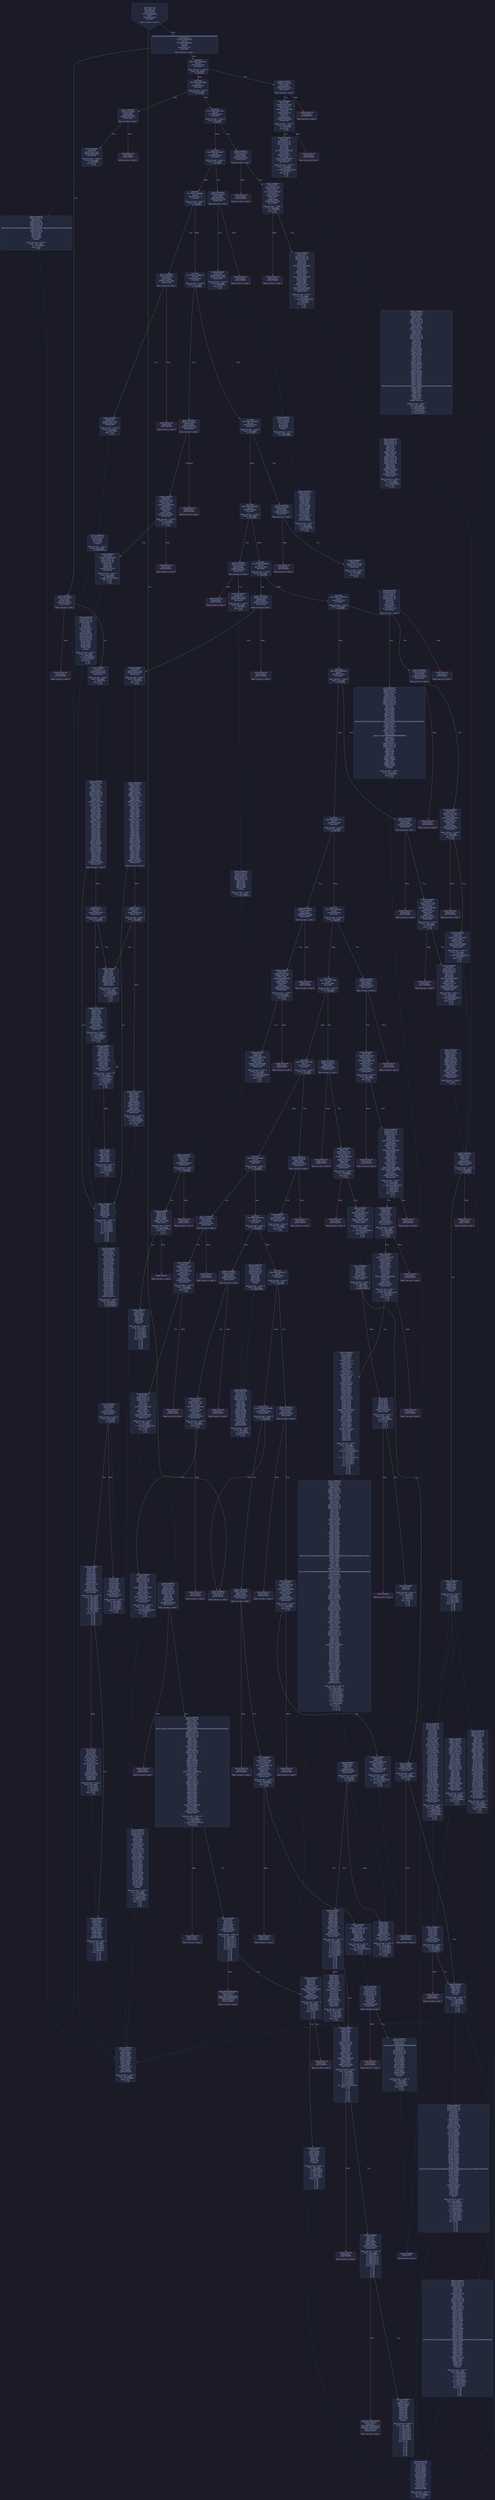digraph G {
    node [shape=box, style="filled, rounded", color="#565f89", fontcolor="#c0caf5", fontname="Helvetica", fillcolor="#24283b"];
    edge [color="#414868", fontcolor="#c0caf5", fontname="Helvetica"];
    bgcolor="#1a1b26";
    0 [ label = "[00] PUSH1 80
[02] PUSH1 40
[04] MSTORE
[05] PUSH1 04
[07] CALLDATASIZE
[08] LT
[09] PUSH2 010b
[0c] JUMPI

Stack size req: 0, sizeΔ: 0
" shape = invhouse]
    1 [ label = "[0d] PUSH29 0100000000000000000000000000000000000000000000000000000000
[2b] PUSH1 00
[2d] CALLDATALOAD
[2e] DIV
[2f] PUSH4 06fdde03
[34] DUP2
[35] EQ
[36] PUSH2 0110
[39] JUMPI

Stack size req: 0, sizeΔ: 1
"]
    2 [ label = "[3a] DUP1
[3b] PUSH4 095ea7b3
[40] EQ
[41] PUSH2 019a
[44] JUMPI

Stack size req: 1, sizeΔ: 0
Entry->Op usage:
	0->64:EQ:1
"]
    3 [ label = "[45] DUP1
[46] PUSH4 18160ddd
[4b] EQ
[4c] PUSH2 01e7
[4f] JUMPI

Stack size req: 1, sizeΔ: 0
Entry->Op usage:
	0->75:EQ:1
"]
    4 [ label = "[50] DUP1
[51] PUSH4 23b872dd
[56] EQ
[57] PUSH2 020e
[5a] JUMPI

Stack size req: 1, sizeΔ: 0
Entry->Op usage:
	0->86:EQ:1
"]
    5 [ label = "[5b] DUP1
[5c] PUSH4 313ce567
[61] EQ
[62] PUSH2 0251
[65] JUMPI

Stack size req: 1, sizeΔ: 0
Entry->Op usage:
	0->97:EQ:1
"]
    6 [ label = "[66] DUP1
[67] PUSH4 3eaaf86b
[6c] EQ
[6d] PUSH2 027c
[70] JUMPI

Stack size req: 1, sizeΔ: 0
Entry->Op usage:
	0->108:EQ:1
"]
    7 [ label = "[71] DUP1
[72] PUSH4 70a08231
[77] EQ
[78] PUSH2 0291
[7b] JUMPI

Stack size req: 1, sizeΔ: 0
Entry->Op usage:
	0->119:EQ:1
"]
    8 [ label = "[7c] DUP1
[7d] PUSH4 79ba5097
[82] EQ
[83] PUSH2 02c4
[86] JUMPI

Stack size req: 1, sizeΔ: 0
Entry->Op usage:
	0->130:EQ:1
"]
    9 [ label = "[87] DUP1
[88] PUSH4 8da5cb5b
[8d] EQ
[8e] PUSH2 02db
[91] JUMPI

Stack size req: 1, sizeΔ: 0
Entry->Op usage:
	0->141:EQ:1
"]
    10 [ label = "[92] DUP1
[93] PUSH4 95d89b41
[98] EQ
[99] PUSH2 030c
[9c] JUMPI

Stack size req: 1, sizeΔ: 0
Entry->Op usage:
	0->152:EQ:1
"]
    11 [ label = "[9d] DUP1
[9e] PUSH4 a293d1e8
[a3] EQ
[a4] PUSH2 0321
[a7] JUMPI

Stack size req: 1, sizeΔ: 0
Entry->Op usage:
	0->163:EQ:1
"]
    12 [ label = "[a8] DUP1
[a9] PUSH4 a9059cbb
[ae] EQ
[af] PUSH2 0351
[b2] JUMPI

Stack size req: 1, sizeΔ: 0
Entry->Op usage:
	0->174:EQ:1
"]
    13 [ label = "[b3] DUP1
[b4] PUSH4 b5931f7c
[b9] EQ
[ba] PUSH2 038a
[bd] JUMPI

Stack size req: 1, sizeΔ: 0
Entry->Op usage:
	0->185:EQ:1
"]
    14 [ label = "[be] DUP1
[bf] PUSH4 cae9ca51
[c4] EQ
[c5] PUSH2 03ba
[c8] JUMPI

Stack size req: 1, sizeΔ: 0
Entry->Op usage:
	0->196:EQ:1
"]
    15 [ label = "[c9] DUP1
[ca] PUSH4 d05c78da
[cf] EQ
[d0] PUSH2 0482
[d3] JUMPI

Stack size req: 1, sizeΔ: 0
Entry->Op usage:
	0->207:EQ:1
"]
    16 [ label = "[d4] DUP1
[d5] PUSH4 d4ee1d90
[da] EQ
[db] PUSH2 04b2
[de] JUMPI

Stack size req: 1, sizeΔ: 0
Entry->Op usage:
	0->218:EQ:1
"]
    17 [ label = "[df] DUP1
[e0] PUSH4 dc39d06d
[e5] EQ
[e6] PUSH2 04c7
[e9] JUMPI

Stack size req: 1, sizeΔ: 0
Entry->Op usage:
	0->229:EQ:1
"]
    18 [ label = "[ea] DUP1
[eb] PUSH4 dd62ed3e
[f0] EQ
[f1] PUSH2 0500
[f4] JUMPI

Stack size req: 1, sizeΔ: 0
Entry->Op usage:
	0->240:EQ:1
"]
    19 [ label = "[f5] DUP1
[f6] PUSH4 e6cb9013
[fb] EQ
[fc] PUSH2 053b
[ff] JUMPI

Stack size req: 1, sizeΔ: 0
Entry->Op usage:
	0->251:EQ:1
"]
    20 [ label = "[0100] DUP1
[0101] PUSH4 f2fde38b
[0106] EQ
[0107] PUSH2 056b
[010a] JUMPI

Stack size req: 1, sizeΔ: 0
Entry->Op usage:
	0->262:EQ:1
"]
    21 [ label = "[010b] JUMPDEST
[010c] PUSH1 00
[010e] DUP1
[010f] REVERT

Stack size req: 0, sizeΔ: 0
" color = "red"]
    22 [ label = "[0110] JUMPDEST
[0111] CALLVALUE
[0112] DUP1
[0113] ISZERO
[0114] PUSH2 011c
[0117] JUMPI

Stack size req: 0, sizeΔ: 1
"]
    23 [ label = "[0118] PUSH1 00
[011a] DUP1
[011b] REVERT

Stack size req: 0, sizeΔ: 0
" color = "red"]
    24 [ label = "[011c] JUMPDEST
[011d] POP
[011e] PUSH2 0125
[0121] PUSH2 059e
[0124] JUMP

Stack size req: 1, sizeΔ: 0
Entry->Op usage:
	0->285:POP:0
Entry->Exit:
	0->😵
"]
    25 [ label = "[0125] JUMPDEST
[0126] PUSH1 40
[0128] DUP1
[0129] MLOAD
[012a] PUSH1 20
[012c] DUP1
[012d] DUP3
[012e] MSTORE
[012f] DUP4
[0130] MLOAD
[0131] DUP2
[0132] DUP4
[0133] ADD
[0134] MSTORE
[0135] DUP4
[0136] MLOAD
[0137] SWAP2
[0138] SWAP3
[0139] DUP4
[013a] SWAP3
[013b] SWAP1
[013c] DUP4
[013d] ADD
[013e] SWAP2
[013f] DUP6
[0140] ADD
[0141] SWAP1
[0142] DUP1
[0143] DUP4
[0144] DUP4
[0145] PUSH1 00

Stack size req: 1, sizeΔ: 9
Entry->Op usage:
	0->304:MLOAD:0
	0->310:MLOAD:0
	0->320:ADD:0
"]
    26 [ label = "[0147] JUMPDEST
[0148] DUP4
[0149] DUP2
[014a] LT
[014b] ISZERO
[014c] PUSH2 015f
[014f] JUMPI

Stack size req: 4, sizeΔ: 0
Entry->Op usage:
	0->330:LT:0
	3->330:LT:1
"]
    27 [ label = "[0150] DUP2
[0151] DUP2
[0152] ADD
[0153] MLOAD
[0154] DUP4
[0155] DUP3
[0156] ADD
[0157] MSTORE
[0158] PUSH1 20
[015a] ADD
[015b] PUSH2 0147
[015e] JUMP

Stack size req: 3, sizeΔ: 0
Entry->Op usage:
	0->338:ADD:0
	0->342:ADD:0
	0->346:ADD:1
	1->338:ADD:1
	2->342:ADD:1
Entry->Exit:
	0->😵
"]
    28 [ label = "[015f] JUMPDEST
[0160] POP
[0161] POP
[0162] POP
[0163] POP
[0164] SWAP1
[0165] POP
[0166] SWAP1
[0167] DUP2
[0168] ADD
[0169] SWAP1
[016a] PUSH1 1f
[016c] AND
[016d] DUP1
[016e] ISZERO
[016f] PUSH2 018c
[0172] JUMPI

Stack size req: 7, sizeΔ: -5
Entry->Op usage:
	0->352:POP:0
	1->353:POP:0
	2->354:POP:0
	3->355:POP:0
	4->360:ADD:0
	4->364:AND:1
	4->366:ISZERO:0
	5->357:POP:0
	6->360:ADD:1
Entry->Exit:
	0->😵
	1->😵
	2->😵
	3->😵
	4->0
	5->😵
	6->😵
"]
    29 [ label = "[0173] DUP1
[0174] DUP3
[0175] SUB
[0176] DUP1
[0177] MLOAD
[0178] PUSH1 01
[017a] DUP4
[017b] PUSH1 20
[017d] SUB
[017e] PUSH2 0100
[0181] EXP
[0182] SUB
[0183] NOT
[0184] AND
[0185] DUP2
[0186] MSTORE
[0187] PUSH1 20
[0189] ADD
[018a] SWAP2
[018b] POP

Stack size req: 2, sizeΔ: 0
Entry->Op usage:
	0->373:SUB:1
	0->381:SUB:1
	1->373:SUB:0
	1->395:POP:0
Entry->Exit:
	1->😵
"]
    30 [ label = "[018c] JUMPDEST
[018d] POP
[018e] SWAP3
[018f] POP
[0190] POP
[0191] POP
[0192] PUSH1 40
[0194] MLOAD
[0195] DUP1
[0196] SWAP2
[0197] SUB
[0198] SWAP1
[0199] RETURN

Stack size req: 5, sizeΔ: -5
Entry->Op usage:
	0->397:POP:0
	1->407:SUB:0
	2->400:POP:0
	3->401:POP:0
	4->399:POP:0
Entry->Exit:
	0->😵
	1->😵
	2->😵
	3->😵
	4->😵
" color = "darkblue"]
    31 [ label = "[019a] JUMPDEST
[019b] CALLVALUE
[019c] DUP1
[019d] ISZERO
[019e] PUSH2 01a6
[01a1] JUMPI

Stack size req: 0, sizeΔ: 1
"]
    32 [ label = "[01a2] PUSH1 00
[01a4] DUP1
[01a5] REVERT

Stack size req: 0, sizeΔ: 0
" color = "red"]
    33 [ label = "[01a6] JUMPDEST
[01a7] POP
[01a8] PUSH2 01d3
[01ab] PUSH1 04
[01ad] DUP1
[01ae] CALLDATASIZE
[01af] SUB
[01b0] PUSH1 40
[01b2] DUP2
[01b3] LT
[01b4] ISZERO
[01b5] PUSH2 01bd
[01b8] JUMPI

Stack size req: 1, sizeΔ: 2
Entry->Op usage:
	0->423:POP:0
Entry->Exit:
	0->😵
"]
    34 [ label = "[01b9] PUSH1 00
[01bb] DUP1
[01bc] REVERT

Stack size req: 0, sizeΔ: 0
" color = "red"]
    35 [ label = "[01bd] JUMPDEST
[01be] POP
[01bf] PUSH1 01
[01c1] PUSH1 a0
[01c3] PUSH1 02
[01c5] EXP
[01c6] SUB
[01c7] DUP2
[01c8] CALLDATALOAD
[01c9] AND
[01ca] SWAP1
[01cb] PUSH1 20
[01cd] ADD
[01ce] CALLDATALOAD
[01cf] PUSH2 062c
[01d2] JUMP

Stack size req: 2, sizeΔ: 0
Entry->Op usage:
	0->446:POP:0
	1->456:CALLDATALOAD:0
	1->461:ADD:1
Entry->Exit:
	0->😵
	1->😵
"]
    36 [ label = "[01d3] JUMPDEST
[01d4] PUSH1 40
[01d6] DUP1
[01d7] MLOAD
[01d8] SWAP2
[01d9] ISZERO
[01da] ISZERO
[01db] DUP3
[01dc] MSTORE
[01dd] MLOAD
[01de] SWAP1
[01df] DUP2
[01e0] SWAP1
[01e1] SUB
[01e2] PUSH1 20
[01e4] ADD
[01e5] SWAP1
[01e6] RETURN

Stack size req: 1, sizeΔ: -1
Entry->Op usage:
	0->473:ISZERO:0
Entry->Exit:
	0->😵
" color = "darkblue"]
    37 [ label = "[01e7] JUMPDEST
[01e8] CALLVALUE
[01e9] DUP1
[01ea] ISZERO
[01eb] PUSH2 01f3
[01ee] JUMPI

Stack size req: 0, sizeΔ: 1
"]
    38 [ label = "[01ef] PUSH1 00
[01f1] DUP1
[01f2] REVERT

Stack size req: 0, sizeΔ: 0
" color = "red"]
    39 [ label = "[01f3] JUMPDEST
[01f4] POP
[01f5] PUSH2 01fc
[01f8] PUSH2 0693
[01fb] JUMP

Stack size req: 1, sizeΔ: 0
Entry->Op usage:
	0->500:POP:0
Entry->Exit:
	0->😵
"]
    40 [ label = "[01fc] JUMPDEST
[01fd] PUSH1 40
[01ff] DUP1
[0200] MLOAD
[0201] SWAP2
[0202] DUP3
[0203] MSTORE
[0204] MLOAD
[0205] SWAP1
[0206] DUP2
[0207] SWAP1
[0208] SUB
[0209] PUSH1 20
[020b] ADD
[020c] SWAP1
[020d] RETURN

Stack size req: 1, sizeΔ: -1
Entry->Op usage:
	0->515:MSTORE:1
Entry->Exit:
	0->😵
" color = "darkblue"]
    41 [ label = "[020e] JUMPDEST
[020f] CALLVALUE
[0210] DUP1
[0211] ISZERO
[0212] PUSH2 021a
[0215] JUMPI

Stack size req: 0, sizeΔ: 1
"]
    42 [ label = "[0216] PUSH1 00
[0218] DUP1
[0219] REVERT

Stack size req: 0, sizeΔ: 0
" color = "red"]
    43 [ label = "[021a] JUMPDEST
[021b] POP
[021c] PUSH2 01d3
[021f] PUSH1 04
[0221] DUP1
[0222] CALLDATASIZE
[0223] SUB
[0224] PUSH1 60
[0226] DUP2
[0227] LT
[0228] ISZERO
[0229] PUSH2 0231
[022c] JUMPI

Stack size req: 1, sizeΔ: 2
Entry->Op usage:
	0->539:POP:0
Entry->Exit:
	0->😵
"]
    44 [ label = "[022d] PUSH1 00
[022f] DUP1
[0230] REVERT

Stack size req: 0, sizeΔ: 0
" color = "red"]
    45 [ label = "[0231] JUMPDEST
[0232] POP
[0233] PUSH1 01
[0235] PUSH1 a0
[0237] PUSH1 02
[0239] EXP
[023a] SUB
[023b] DUP2
[023c] CALLDATALOAD
[023d] DUP2
[023e] AND
[023f] SWAP2
[0240] PUSH1 20
[0242] DUP2
[0243] ADD
[0244] CALLDATALOAD
[0245] SWAP1
[0246] SWAP2
[0247] AND
[0248] SWAP1
[0249] PUSH1 40
[024b] ADD
[024c] CALLDATALOAD
[024d] PUSH2 06c5
[0250] JUMP

Stack size req: 2, sizeΔ: 1
Entry->Op usage:
	0->562:POP:0
	1->572:CALLDATALOAD:0
	1->579:ADD:0
	1->587:ADD:1
Entry->Exit:
	0->😵
	1->😵
"]
    46 [ label = "[0251] JUMPDEST
[0252] CALLVALUE
[0253] DUP1
[0254] ISZERO
[0255] PUSH2 025d
[0258] JUMPI

Stack size req: 0, sizeΔ: 1
"]
    47 [ label = "[0259] PUSH1 00
[025b] DUP1
[025c] REVERT

Stack size req: 0, sizeΔ: 0
" color = "red"]
    48 [ label = "[025d] JUMPDEST
[025e] POP
[025f] PUSH2 0266
[0262] PUSH2 07be
[0265] JUMP

Stack size req: 1, sizeΔ: 0
Entry->Op usage:
	0->606:POP:0
Entry->Exit:
	0->😵
"]
    49 [ label = "[0266] JUMPDEST
[0267] PUSH1 40
[0269] DUP1
[026a] MLOAD
[026b] PUSH1 ff
[026d] SWAP1
[026e] SWAP3
[026f] AND
[0270] DUP3
[0271] MSTORE
[0272] MLOAD
[0273] SWAP1
[0274] DUP2
[0275] SWAP1
[0276] SUB
[0277] PUSH1 20
[0279] ADD
[027a] SWAP1
[027b] RETURN

Stack size req: 1, sizeΔ: -1
Entry->Op usage:
	0->623:AND:0
	0->625:MSTORE:1
Entry->Exit:
	0->😵
" color = "darkblue"]
    50 [ label = "[027c] JUMPDEST
[027d] CALLVALUE
[027e] DUP1
[027f] ISZERO
[0280] PUSH2 0288
[0283] JUMPI

Stack size req: 0, sizeΔ: 1
"]
    51 [ label = "[0284] PUSH1 00
[0286] DUP1
[0287] REVERT

Stack size req: 0, sizeΔ: 0
" color = "red"]
    52 [ label = "[0288] JUMPDEST
[0289] POP
[028a] PUSH2 01fc
[028d] PUSH2 07c7
[0290] JUMP

Stack size req: 1, sizeΔ: 0
Entry->Op usage:
	0->649:POP:0
Entry->Exit:
	0->😵
"]
    53 [ label = "[0291] JUMPDEST
[0292] CALLVALUE
[0293] DUP1
[0294] ISZERO
[0295] PUSH2 029d
[0298] JUMPI

Stack size req: 0, sizeΔ: 1
"]
    54 [ label = "[0299] PUSH1 00
[029b] DUP1
[029c] REVERT

Stack size req: 0, sizeΔ: 0
" color = "red"]
    55 [ label = "[029d] JUMPDEST
[029e] POP
[029f] PUSH2 01fc
[02a2] PUSH1 04
[02a4] DUP1
[02a5] CALLDATASIZE
[02a6] SUB
[02a7] PUSH1 20
[02a9] DUP2
[02aa] LT
[02ab] ISZERO
[02ac] PUSH2 02b4
[02af] JUMPI

Stack size req: 1, sizeΔ: 2
Entry->Op usage:
	0->670:POP:0
Entry->Exit:
	0->😵
"]
    56 [ label = "[02b0] PUSH1 00
[02b2] DUP1
[02b3] REVERT

Stack size req: 0, sizeΔ: 0
" color = "red"]
    57 [ label = "[02b4] JUMPDEST
[02b5] POP
[02b6] CALLDATALOAD
[02b7] PUSH1 01
[02b9] PUSH1 a0
[02bb] PUSH1 02
[02bd] EXP
[02be] SUB
[02bf] AND
[02c0] PUSH2 07cd
[02c3] JUMP

Stack size req: 2, sizeΔ: -1
Entry->Op usage:
	0->693:POP:0
	1->694:CALLDATALOAD:0
Entry->Exit:
	0->😵
	1->😵
"]
    58 [ label = "[02c4] JUMPDEST
[02c5] CALLVALUE
[02c6] DUP1
[02c7] ISZERO
[02c8] PUSH2 02d0
[02cb] JUMPI

Stack size req: 0, sizeΔ: 1
"]
    59 [ label = "[02cc] PUSH1 00
[02ce] DUP1
[02cf] REVERT

Stack size req: 0, sizeΔ: 0
" color = "red"]
    60 [ label = "[02d0] JUMPDEST
[02d1] POP
[02d2] PUSH2 02d9
[02d5] PUSH2 07e8
[02d8] JUMP

Stack size req: 1, sizeΔ: 0
Entry->Op usage:
	0->721:POP:0
Entry->Exit:
	0->😵
"]
    61 [ label = "[02d9] JUMPDEST
[02da] STOP

Stack size req: 0, sizeΔ: 0
" color = "darkblue"]
    62 [ label = "[02db] JUMPDEST
[02dc] CALLVALUE
[02dd] DUP1
[02de] ISZERO
[02df] PUSH2 02e7
[02e2] JUMPI

Stack size req: 0, sizeΔ: 1
"]
    63 [ label = "[02e3] PUSH1 00
[02e5] DUP1
[02e6] REVERT

Stack size req: 0, sizeΔ: 0
" color = "red"]
    64 [ label = "[02e7] JUMPDEST
[02e8] POP
[02e9] PUSH2 02f0
[02ec] PUSH2 0870
[02ef] JUMP

Stack size req: 1, sizeΔ: 0
Entry->Op usage:
	0->744:POP:0
Entry->Exit:
	0->😵
"]
    65 [ label = "[02f0] JUMPDEST
[02f1] PUSH1 40
[02f3] DUP1
[02f4] MLOAD
[02f5] PUSH1 01
[02f7] PUSH1 a0
[02f9] PUSH1 02
[02fb] EXP
[02fc] SUB
[02fd] SWAP1
[02fe] SWAP3
[02ff] AND
[0300] DUP3
[0301] MSTORE
[0302] MLOAD
[0303] SWAP1
[0304] DUP2
[0305] SWAP1
[0306] SUB
[0307] PUSH1 20
[0309] ADD
[030a] SWAP1
[030b] RETURN

Stack size req: 1, sizeΔ: -1
Entry->Op usage:
	0->767:AND:0
	0->769:MSTORE:1
Entry->Exit:
	0->😵
" color = "darkblue"]
    66 [ label = "[030c] JUMPDEST
[030d] CALLVALUE
[030e] DUP1
[030f] ISZERO
[0310] PUSH2 0318
[0313] JUMPI

Stack size req: 0, sizeΔ: 1
"]
    67 [ label = "[0314] PUSH1 00
[0316] DUP1
[0317] REVERT

Stack size req: 0, sizeΔ: 0
" color = "red"]
    68 [ label = "[0318] JUMPDEST
[0319] POP
[031a] PUSH2 0125
[031d] PUSH2 087f
[0320] JUMP

Stack size req: 1, sizeΔ: 0
Entry->Op usage:
	0->793:POP:0
Entry->Exit:
	0->😵
"]
    69 [ label = "[0321] JUMPDEST
[0322] CALLVALUE
[0323] DUP1
[0324] ISZERO
[0325] PUSH2 032d
[0328] JUMPI

Stack size req: 0, sizeΔ: 1
"]
    70 [ label = "[0329] PUSH1 00
[032b] DUP1
[032c] REVERT

Stack size req: 0, sizeΔ: 0
" color = "red"]
    71 [ label = "[032d] JUMPDEST
[032e] POP
[032f] PUSH2 01fc
[0332] PUSH1 04
[0334] DUP1
[0335] CALLDATASIZE
[0336] SUB
[0337] PUSH1 40
[0339] DUP2
[033a] LT
[033b] ISZERO
[033c] PUSH2 0344
[033f] JUMPI

Stack size req: 1, sizeΔ: 2
Entry->Op usage:
	0->814:POP:0
Entry->Exit:
	0->😵
"]
    72 [ label = "[0340] PUSH1 00
[0342] DUP1
[0343] REVERT

Stack size req: 0, sizeΔ: 0
" color = "red"]
    73 [ label = "[0344] JUMPDEST
[0345] POP
[0346] DUP1
[0347] CALLDATALOAD
[0348] SWAP1
[0349] PUSH1 20
[034b] ADD
[034c] CALLDATALOAD
[034d] PUSH2 08d7
[0350] JUMP

Stack size req: 2, sizeΔ: 0
Entry->Op usage:
	0->837:POP:0
	1->839:CALLDATALOAD:0
	1->843:ADD:1
Entry->Exit:
	0->😵
	1->😵
"]
    74 [ label = "[0351] JUMPDEST
[0352] CALLVALUE
[0353] DUP1
[0354] ISZERO
[0355] PUSH2 035d
[0358] JUMPI

Stack size req: 0, sizeΔ: 1
"]
    75 [ label = "[0359] PUSH1 00
[035b] DUP1
[035c] REVERT

Stack size req: 0, sizeΔ: 0
" color = "red"]
    76 [ label = "[035d] JUMPDEST
[035e] POP
[035f] PUSH2 01d3
[0362] PUSH1 04
[0364] DUP1
[0365] CALLDATASIZE
[0366] SUB
[0367] PUSH1 40
[0369] DUP2
[036a] LT
[036b] ISZERO
[036c] PUSH2 0374
[036f] JUMPI

Stack size req: 1, sizeΔ: 2
Entry->Op usage:
	0->862:POP:0
Entry->Exit:
	0->😵
"]
    77 [ label = "[0370] PUSH1 00
[0372] DUP1
[0373] REVERT

Stack size req: 0, sizeΔ: 0
" color = "red"]
    78 [ label = "[0374] JUMPDEST
[0375] POP
[0376] PUSH1 01
[0378] PUSH1 a0
[037a] PUSH1 02
[037c] EXP
[037d] SUB
[037e] DUP2
[037f] CALLDATALOAD
[0380] AND
[0381] SWAP1
[0382] PUSH1 20
[0384] ADD
[0385] CALLDATALOAD
[0386] PUSH2 08ec
[0389] JUMP

Stack size req: 2, sizeΔ: 0
Entry->Op usage:
	0->885:POP:0
	1->895:CALLDATALOAD:0
	1->900:ADD:1
Entry->Exit:
	0->😵
	1->😵
"]
    79 [ label = "[038a] JUMPDEST
[038b] CALLVALUE
[038c] DUP1
[038d] ISZERO
[038e] PUSH2 0396
[0391] JUMPI

Stack size req: 0, sizeΔ: 1
"]
    80 [ label = "[0392] PUSH1 00
[0394] DUP1
[0395] REVERT

Stack size req: 0, sizeΔ: 0
" color = "red"]
    81 [ label = "[0396] JUMPDEST
[0397] POP
[0398] PUSH2 01fc
[039b] PUSH1 04
[039d] DUP1
[039e] CALLDATASIZE
[039f] SUB
[03a0] PUSH1 40
[03a2] DUP2
[03a3] LT
[03a4] ISZERO
[03a5] PUSH2 03ad
[03a8] JUMPI

Stack size req: 1, sizeΔ: 2
Entry->Op usage:
	0->919:POP:0
Entry->Exit:
	0->😵
"]
    82 [ label = "[03a9] PUSH1 00
[03ab] DUP1
[03ac] REVERT

Stack size req: 0, sizeΔ: 0
" color = "red"]
    83 [ label = "[03ad] JUMPDEST
[03ae] POP
[03af] DUP1
[03b0] CALLDATALOAD
[03b1] SWAP1
[03b2] PUSH1 20
[03b4] ADD
[03b5] CALLDATALOAD
[03b6] PUSH2 0990
[03b9] JUMP

Stack size req: 2, sizeΔ: 0
Entry->Op usage:
	0->942:POP:0
	1->944:CALLDATALOAD:0
	1->948:ADD:1
Entry->Exit:
	0->😵
	1->😵
"]
    84 [ label = "[03ba] JUMPDEST
[03bb] CALLVALUE
[03bc] DUP1
[03bd] ISZERO
[03be] PUSH2 03c6
[03c1] JUMPI

Stack size req: 0, sizeΔ: 1
"]
    85 [ label = "[03c2] PUSH1 00
[03c4] DUP1
[03c5] REVERT

Stack size req: 0, sizeΔ: 0
" color = "red"]
    86 [ label = "[03c6] JUMPDEST
[03c7] POP
[03c8] PUSH2 01d3
[03cb] PUSH1 04
[03cd] DUP1
[03ce] CALLDATASIZE
[03cf] SUB
[03d0] PUSH1 60
[03d2] DUP2
[03d3] LT
[03d4] ISZERO
[03d5] PUSH2 03dd
[03d8] JUMPI

Stack size req: 1, sizeΔ: 2
Entry->Op usage:
	0->967:POP:0
Entry->Exit:
	0->😵
"]
    87 [ label = "[03d9] PUSH1 00
[03db] DUP1
[03dc] REVERT

Stack size req: 0, sizeΔ: 0
" color = "red"]
    88 [ label = "[03dd] JUMPDEST
[03de] PUSH1 01
[03e0] PUSH1 a0
[03e2] PUSH1 02
[03e4] EXP
[03e5] SUB
[03e6] DUP3
[03e7] CALLDATALOAD
[03e8] AND
[03e9] SWAP2
[03ea] PUSH1 20
[03ec] DUP2
[03ed] ADD
[03ee] CALLDATALOAD
[03ef] SWAP2
[03f0] DUP2
[03f1] ADD
[03f2] SWAP1
[03f3] PUSH1 60
[03f5] DUP2
[03f6] ADD
[03f7] PUSH1 40
[03f9] DUP3
[03fa] ADD
[03fb] CALLDATALOAD
[03fc] PUSH5 0100000000
[0402] DUP2
[0403] GT
[0404] ISZERO
[0405] PUSH2 040d
[0408] JUMPI

Stack size req: 2, sizeΔ: 4
Entry->Op usage:
	0->1009:ADD:1
	1->999:CALLDATALOAD:0
	1->1005:ADD:0
	1->1009:ADD:0
	1->1014:ADD:0
	1->1018:ADD:0
Entry->Exit:
	0->😵
	1->2
"]
    89 [ label = "[0409] PUSH1 00
[040b] DUP1
[040c] REVERT

Stack size req: 0, sizeΔ: 0
" color = "red"]
    90 [ label = "[040d] JUMPDEST
[040e] DUP3
[040f] ADD
[0410] DUP4
[0411] PUSH1 20
[0413] DUP3
[0414] ADD
[0415] GT
[0416] ISZERO
[0417] PUSH2 041f
[041a] JUMPI

Stack size req: 4, sizeΔ: 0
Entry->Op usage:
	0->1039:ADD:1
	2->1039:ADD:0
	3->1045:GT:1
Entry->Exit:
	0->😵
"]
    91 [ label = "[041b] PUSH1 00
[041d] DUP1
[041e] REVERT

Stack size req: 0, sizeΔ: 0
" color = "red"]
    92 [ label = "[041f] JUMPDEST
[0420] DUP1
[0421] CALLDATALOAD
[0422] SWAP1
[0423] PUSH1 20
[0425] ADD
[0426] SWAP2
[0427] DUP5
[0428] PUSH1 01
[042a] DUP4
[042b] MUL
[042c] DUP5
[042d] ADD
[042e] GT
[042f] PUSH5 0100000000
[0435] DUP4
[0436] GT
[0437] OR
[0438] ISZERO
[0439] PUSH2 0441
[043c] JUMPI

Stack size req: 4, sizeΔ: 1
Entry->Op usage:
	0->1057:CALLDATALOAD:0
	0->1061:ADD:1
	3->1070:GT:1
Entry->Exit:
	0->😵
	1->0
"]
    93 [ label = "[043d] PUSH1 00
[043f] DUP1
[0440] REVERT

Stack size req: 0, sizeΔ: 0
" color = "red"]
    94 [ label = "[0441] JUMPDEST
[0442] SWAP2
[0443] SWAP1
[0444] DUP1
[0445] DUP1
[0446] PUSH1 1f
[0448] ADD
[0449] PUSH1 20
[044b] DUP1
[044c] SWAP2
[044d] DIV
[044e] MUL
[044f] PUSH1 20
[0451] ADD
[0452] PUSH1 40
[0454] MLOAD
[0455] SWAP1
[0456] DUP2
[0457] ADD
[0458] PUSH1 40
[045a] MSTORE
[045b] DUP1
[045c] SWAP4
[045d] SWAP3
[045e] SWAP2
[045f] SWAP1
[0460] DUP2
[0461] DUP2
[0462] MSTORE
[0463] PUSH1 20
[0465] ADD
[0466] DUP4
[0467] DUP4
[0468] DUP1
[0469] DUP3
[046a] DUP5
[046b] CALLDATACOPY
[046c] PUSH1 00
[046e] SWAP3
[046f] ADD
[0470] SWAP2
[0471] SWAP1
[0472] SWAP2
[0473] MSTORE
[0474] POP
[0475] SWAP3
[0476] SWAP6
[0477] POP
[0478] PUSH2 09b1
[047b] SWAP5
[047c] POP
[047d] POP
[047e] POP
[047f] POP
[0480] POP
[0481] JUMP

Stack size req: 5, sizeΔ: -4
Entry->Op usage:
	0->1152:POP:0
	1->1096:ADD:1
	1->1122:MSTORE:1
	1->1131:CALLDATACOPY:2
	1->1135:ADD:1
	1->1149:POP:0
	1->1151:POP:0
	2->1131:CALLDATACOPY:1
	2->1140:POP:0
	2->1150:POP:0
	3->1148:POP:0
	4->1143:POP:0
Entry->Exit:
	0->😵
	1->😵
	2->😵
	3->😵
	4->😵
"]
    95 [ label = "[0482] JUMPDEST
[0483] CALLVALUE
[0484] DUP1
[0485] ISZERO
[0486] PUSH2 048e
[0489] JUMPI

Stack size req: 0, sizeΔ: 1
"]
    96 [ label = "[048a] PUSH1 00
[048c] DUP1
[048d] REVERT

Stack size req: 0, sizeΔ: 0
" color = "red"]
    97 [ label = "[048e] JUMPDEST
[048f] POP
[0490] PUSH2 01fc
[0493] PUSH1 04
[0495] DUP1
[0496] CALLDATASIZE
[0497] SUB
[0498] PUSH1 40
[049a] DUP2
[049b] LT
[049c] ISZERO
[049d] PUSH2 04a5
[04a0] JUMPI

Stack size req: 1, sizeΔ: 2
Entry->Op usage:
	0->1167:POP:0
Entry->Exit:
	0->😵
"]
    98 [ label = "[04a1] PUSH1 00
[04a3] DUP1
[04a4] REVERT

Stack size req: 0, sizeΔ: 0
" color = "red"]
    99 [ label = "[04a5] JUMPDEST
[04a6] POP
[04a7] DUP1
[04a8] CALLDATALOAD
[04a9] SWAP1
[04aa] PUSH1 20
[04ac] ADD
[04ad] CALLDATALOAD
[04ae] PUSH2 0b12
[04b1] JUMP

Stack size req: 2, sizeΔ: 0
Entry->Op usage:
	0->1190:POP:0
	1->1192:CALLDATALOAD:0
	1->1196:ADD:1
Entry->Exit:
	0->😵
	1->😵
"]
    100 [ label = "[04b2] JUMPDEST
[04b3] CALLVALUE
[04b4] DUP1
[04b5] ISZERO
[04b6] PUSH2 04be
[04b9] JUMPI

Stack size req: 0, sizeΔ: 1
"]
    101 [ label = "[04ba] PUSH1 00
[04bc] DUP1
[04bd] REVERT

Stack size req: 0, sizeΔ: 0
" color = "red"]
    102 [ label = "[04be] JUMPDEST
[04bf] POP
[04c0] PUSH2 02f0
[04c3] PUSH2 0b37
[04c6] JUMP

Stack size req: 1, sizeΔ: 0
Entry->Op usage:
	0->1215:POP:0
Entry->Exit:
	0->😵
"]
    103 [ label = "[04c7] JUMPDEST
[04c8] CALLVALUE
[04c9] DUP1
[04ca] ISZERO
[04cb] PUSH2 04d3
[04ce] JUMPI

Stack size req: 0, sizeΔ: 1
"]
    104 [ label = "[04cf] PUSH1 00
[04d1] DUP1
[04d2] REVERT

Stack size req: 0, sizeΔ: 0
" color = "red"]
    105 [ label = "[04d3] JUMPDEST
[04d4] POP
[04d5] PUSH2 01d3
[04d8] PUSH1 04
[04da] DUP1
[04db] CALLDATASIZE
[04dc] SUB
[04dd] PUSH1 40
[04df] DUP2
[04e0] LT
[04e1] ISZERO
[04e2] PUSH2 04ea
[04e5] JUMPI

Stack size req: 1, sizeΔ: 2
Entry->Op usage:
	0->1236:POP:0
Entry->Exit:
	0->😵
"]
    106 [ label = "[04e6] PUSH1 00
[04e8] DUP1
[04e9] REVERT

Stack size req: 0, sizeΔ: 0
" color = "red"]
    107 [ label = "[04ea] JUMPDEST
[04eb] POP
[04ec] PUSH1 01
[04ee] PUSH1 a0
[04f0] PUSH1 02
[04f2] EXP
[04f3] SUB
[04f4] DUP2
[04f5] CALLDATALOAD
[04f6] AND
[04f7] SWAP1
[04f8] PUSH1 20
[04fa] ADD
[04fb] CALLDATALOAD
[04fc] PUSH2 0b46
[04ff] JUMP

Stack size req: 2, sizeΔ: 0
Entry->Op usage:
	0->1259:POP:0
	1->1269:CALLDATALOAD:0
	1->1274:ADD:1
Entry->Exit:
	0->😵
	1->😵
"]
    108 [ label = "[0500] JUMPDEST
[0501] CALLVALUE
[0502] DUP1
[0503] ISZERO
[0504] PUSH2 050c
[0507] JUMPI

Stack size req: 0, sizeΔ: 1
"]
    109 [ label = "[0508] PUSH1 00
[050a] DUP1
[050b] REVERT

Stack size req: 0, sizeΔ: 0
" color = "red"]
    110 [ label = "[050c] JUMPDEST
[050d] POP
[050e] PUSH2 01fc
[0511] PUSH1 04
[0513] DUP1
[0514] CALLDATASIZE
[0515] SUB
[0516] PUSH1 40
[0518] DUP2
[0519] LT
[051a] ISZERO
[051b] PUSH2 0523
[051e] JUMPI

Stack size req: 1, sizeΔ: 2
Entry->Op usage:
	0->1293:POP:0
Entry->Exit:
	0->😵
"]
    111 [ label = "[051f] PUSH1 00
[0521] DUP1
[0522] REVERT

Stack size req: 0, sizeΔ: 0
" color = "red"]
    112 [ label = "[0523] JUMPDEST
[0524] POP
[0525] PUSH1 01
[0527] PUSH1 a0
[0529] PUSH1 02
[052b] EXP
[052c] SUB
[052d] DUP2
[052e] CALLDATALOAD
[052f] DUP2
[0530] AND
[0531] SWAP2
[0532] PUSH1 20
[0534] ADD
[0535] CALLDATALOAD
[0536] AND
[0537] PUSH2 0c01
[053a] JUMP

Stack size req: 2, sizeΔ: 0
Entry->Op usage:
	0->1316:POP:0
	1->1326:CALLDATALOAD:0
	1->1332:ADD:1
Entry->Exit:
	0->😵
	1->😵
"]
    113 [ label = "[053b] JUMPDEST
[053c] CALLVALUE
[053d] DUP1
[053e] ISZERO
[053f] PUSH2 0547
[0542] JUMPI

Stack size req: 0, sizeΔ: 1
"]
    114 [ label = "[0543] PUSH1 00
[0545] DUP1
[0546] REVERT

Stack size req: 0, sizeΔ: 0
" color = "red"]
    115 [ label = "[0547] JUMPDEST
[0548] POP
[0549] PUSH2 01fc
[054c] PUSH1 04
[054e] DUP1
[054f] CALLDATASIZE
[0550] SUB
[0551] PUSH1 40
[0553] DUP2
[0554] LT
[0555] ISZERO
[0556] PUSH2 055e
[0559] JUMPI

Stack size req: 1, sizeΔ: 2
Entry->Op usage:
	0->1352:POP:0
Entry->Exit:
	0->😵
"]
    116 [ label = "[055a] PUSH1 00
[055c] DUP1
[055d] REVERT

Stack size req: 0, sizeΔ: 0
" color = "red"]
    117 [ label = "[055e] JUMPDEST
[055f] POP
[0560] DUP1
[0561] CALLDATALOAD
[0562] SWAP1
[0563] PUSH1 20
[0565] ADD
[0566] CALLDATALOAD
[0567] PUSH2 0c2c
[056a] JUMP

Stack size req: 2, sizeΔ: 0
Entry->Op usage:
	0->1375:POP:0
	1->1377:CALLDATALOAD:0
	1->1381:ADD:1
Entry->Exit:
	0->😵
	1->😵
"]
    118 [ label = "[056b] JUMPDEST
[056c] CALLVALUE
[056d] DUP1
[056e] ISZERO
[056f] PUSH2 0577
[0572] JUMPI

Stack size req: 0, sizeΔ: 1
"]
    119 [ label = "[0573] PUSH1 00
[0575] DUP1
[0576] REVERT

Stack size req: 0, sizeΔ: 0
" color = "red"]
    120 [ label = "[0577] JUMPDEST
[0578] POP
[0579] PUSH2 02d9
[057c] PUSH1 04
[057e] DUP1
[057f] CALLDATASIZE
[0580] SUB
[0581] PUSH1 20
[0583] DUP2
[0584] LT
[0585] ISZERO
[0586] PUSH2 058e
[0589] JUMPI

Stack size req: 1, sizeΔ: 2
Entry->Op usage:
	0->1400:POP:0
Entry->Exit:
	0->😵
"]
    121 [ label = "[058a] PUSH1 00
[058c] DUP1
[058d] REVERT

Stack size req: 0, sizeΔ: 0
" color = "red"]
    122 [ label = "[058e] JUMPDEST
[058f] POP
[0590] CALLDATALOAD
[0591] PUSH1 01
[0593] PUSH1 a0
[0595] PUSH1 02
[0597] EXP
[0598] SUB
[0599] AND
[059a] PUSH2 0c3c
[059d] JUMP

Stack size req: 2, sizeΔ: -1
Entry->Op usage:
	0->1423:POP:0
	1->1424:CALLDATALOAD:0
Entry->Exit:
	0->😵
	1->😵
"]
    123 [ label = "[059e] JUMPDEST
[059f] PUSH1 03
[05a1] DUP1
[05a2] SLOAD
[05a3] PUSH1 40
[05a5] DUP1
[05a6] MLOAD
[05a7] PUSH1 20
[05a9] PUSH1 02
[05ab] PUSH1 01
[05ad] DUP6
[05ae] AND
[05af] ISZERO
[05b0] PUSH2 0100
[05b3] MUL
[05b4] PUSH1 00
[05b6] NOT
[05b7] ADD
[05b8] SWAP1
[05b9] SWAP5
[05ba] AND
[05bb] SWAP4
[05bc] SWAP1
[05bd] SWAP4
[05be] DIV
[05bf] PUSH1 1f
[05c1] DUP2
[05c2] ADD
[05c3] DUP5
[05c4] SWAP1
[05c5] DIV
[05c6] DUP5
[05c7] MUL
[05c8] DUP3
[05c9] ADD
[05ca] DUP5
[05cb] ADD
[05cc] SWAP1
[05cd] SWAP3
[05ce] MSTORE
[05cf] DUP2
[05d0] DUP2
[05d1] MSTORE
[05d2] SWAP3
[05d3] SWAP2
[05d4] DUP4
[05d5] ADD
[05d6] DUP3
[05d7] DUP3
[05d8] DUP1
[05d9] ISZERO
[05da] PUSH2 0624
[05dd] JUMPI

Stack size req: 0, sizeΔ: 6
"]
    124 [ label = "[05de] DUP1
[05df] PUSH1 1f
[05e1] LT
[05e2] PUSH2 05f9
[05e5] JUMPI

Stack size req: 1, sizeΔ: 0
Entry->Op usage:
	0->1505:LT:1
"]
    125 [ label = "[05e6] PUSH2 0100
[05e9] DUP1
[05ea] DUP4
[05eb] SLOAD
[05ec] DIV
[05ed] MUL
[05ee] DUP4
[05ef] MSTORE
[05f0] SWAP2
[05f1] PUSH1 20
[05f3] ADD
[05f4] SWAP2
[05f5] PUSH2 0624
[05f8] JUMP

Stack size req: 3, sizeΔ: 0
Entry->Op usage:
	1->1515:SLOAD:0
	2->1519:MSTORE:0
	2->1523:ADD:1
Entry->Exit:
	2->😵
"]
    126 [ label = "[05f9] JUMPDEST
[05fa] DUP3
[05fb] ADD
[05fc] SWAP2
[05fd] SWAP1
[05fe] PUSH1 00
[0600] MSTORE
[0601] PUSH1 20
[0603] PUSH1 00
[0605] SHA3
[0606] SWAP1

Stack size req: 3, sizeΔ: 0
Entry->Op usage:
	0->1531:ADD:1
	1->1536:MSTORE:1
	2->1531:ADD:0
Entry->Exit:
	0->😵
	1->😵
	2->0
"]
    127 [ label = "[0607] JUMPDEST
[0608] DUP2
[0609] SLOAD
[060a] DUP2
[060b] MSTORE
[060c] SWAP1
[060d] PUSH1 01
[060f] ADD
[0610] SWAP1
[0611] PUSH1 20
[0613] ADD
[0614] DUP1
[0615] DUP4
[0616] GT
[0617] PUSH2 0607
[061a] JUMPI

Stack size req: 3, sizeΔ: 0
Entry->Op usage:
	0->1547:MSTORE:0
	0->1555:ADD:1
	1->1545:SLOAD:0
	1->1551:ADD:1
	2->1558:GT:0
Entry->Exit:
	0->😵
	1->😵
"]
    128 [ label = "[061b] DUP3
[061c] SWAP1
[061d] SUB
[061e] PUSH1 1f
[0620] AND
[0621] DUP3
[0622] ADD
[0623] SWAP2

Stack size req: 3, sizeΔ: 0
Entry->Op usage:
	0->1565:SUB:0
	2->1565:SUB:1
	2->1570:ADD:0
Entry->Exit:
	0->😵
	2->0
"]
    129 [ label = "[0624] JUMPDEST
[0625] POP
[0626] POP
[0627] POP
[0628] POP
[0629] POP
[062a] DUP2
[062b] JUMP
Indirect!

Stack size req: 7, sizeΔ: -5
Entry->Op usage:
	0->1573:POP:0
	1->1574:POP:0
	2->1575:POP:0
	3->1576:POP:0
	4->1577:POP:0
	6->1579:JUMP:0
Entry->Exit:
	0->😵
	1->😵
	2->😵
	3->😵
	4->😵
" color = "teal"]
    130 [ label = "[062c] JUMPDEST
[062d] CALLER
[062e] PUSH1 00
[0630] DUP2
[0631] DUP2
[0632] MSTORE
[0633] PUSH1 07
[0635] PUSH1 20
[0637] SWAP1
[0638] DUP2
[0639] MSTORE
[063a] PUSH1 40
[063c] DUP1
[063d] DUP4
[063e] SHA3
[063f] PUSH1 01
[0641] PUSH1 a0
[0643] PUSH1 02
[0645] EXP
[0646] SUB
[0647] DUP8
[0648] AND
[0649] DUP1
[064a] DUP6
[064b] MSTORE
[064c] SWAP1
[064d] DUP4
[064e] MSTORE
[064f] DUP2
[0650] DUP5
[0651] SHA3
[0652] DUP7
[0653] SWAP1
[0654] SSTORE
[0655] DUP2
[0656] MLOAD
[0657] DUP7
[0658] DUP2
[0659] MSTORE
[065a] SWAP2
[065b] MLOAD
[065c] SWAP4
[065d] SWAP5
[065e] SWAP1
[065f] SWAP4
[0660] SWAP1
[0661] SWAP3
[0662] PUSH32 8c5be1e5ebec7d5bd14f71427d1e84f3dd0314c0f7b2291e5b200ac8c7c3b925
[0683] SWAP3
[0684] DUP3
[0685] SWAP1
[0686] SUB
[0687] ADD
[0688] SWAP1
[0689] LOG3
[068a] POP
[068b] PUSH1 01

Stack size req: 2, sizeΔ: 1
Entry->Op usage:
	0->1620:SSTORE:1
	0->1625:MSTORE:1
	1->1608:AND:0
	1->1611:MSTORE:1
	1->1673:LOG3:4
"]
    131 [ label = "[068d] JUMPDEST
[068e] SWAP3
[068f] SWAP2
[0690] POP
[0691] POP
[0692] JUMP
Indirect!

Stack size req: 4, sizeΔ: -3
Entry->Op usage:
	1->1681:POP:0
	2->1680:POP:0
	3->1682:JUMP:0
Entry->Exit:
	0->0
	1->😵
	2->😵
	3->😵
" color = "teal"]
    132 [ label = "[0693] JUMPDEST
[0694] PUSH1 00
[0696] DUP1
[0697] MSTORE
[0698] PUSH1 06
[069a] PUSH1 20
[069c] MSTORE
[069d] PUSH32 54cdd369e4e8a8515e52ca72ec816c2101831ad1f18bf44102ed171459c9b4f8
[06be] SLOAD
[06bf] PUSH1 05
[06c1] SLOAD
[06c2] SUB
[06c3] SWAP1
[06c4] JUMP
Indirect!

Stack size req: 1, sizeΔ: 0
Entry->Op usage:
	0->1732:JUMP:0
Entry->Exit:
	0->😵
" color = "teal"]
    133 [ label = "[06c5] JUMPDEST
[06c6] PUSH1 01
[06c8] PUSH1 a0
[06ca] PUSH1 02
[06cc] EXP
[06cd] SUB
[06ce] DUP4
[06cf] AND
[06d0] PUSH1 00
[06d2] SWAP1
[06d3] DUP2
[06d4] MSTORE
[06d5] PUSH1 06
[06d7] PUSH1 20
[06d9] MSTORE
[06da] PUSH1 40
[06dc] DUP2
[06dd] SHA3
[06de] SLOAD
[06df] PUSH2 06e8
[06e2] SWAP1
[06e3] DUP4
[06e4] PUSH2 08d7
[06e7] JUMP

Stack size req: 3, sizeΔ: 4
Entry->Op usage:
	2->1743:AND:0
	2->1748:MSTORE:1
Entry->Exit:
	0->0, 4
"]
    134 [ label = "[06e8] JUMPDEST
[06e9] PUSH1 01
[06eb] PUSH1 a0
[06ed] PUSH1 02
[06ef] EXP
[06f0] SUB
[06f1] DUP6
[06f2] AND
[06f3] PUSH1 00
[06f5] SWAP1
[06f6] DUP2
[06f7] MSTORE
[06f8] PUSH1 06
[06fa] PUSH1 20
[06fc] SWAP1
[06fd] DUP2
[06fe] MSTORE
[06ff] PUSH1 40
[0701] DUP1
[0702] DUP4
[0703] SHA3
[0704] SWAP4
[0705] SWAP1
[0706] SWAP4
[0707] SSTORE
[0708] PUSH1 07
[070a] DUP2
[070b] MSTORE
[070c] DUP3
[070d] DUP3
[070e] SHA3
[070f] CALLER
[0710] DUP4
[0711] MSTORE
[0712] SWAP1
[0713] MSTORE
[0714] SHA3
[0715] SLOAD
[0716] PUSH2 071f
[0719] SWAP1
[071a] DUP4
[071b] PUSH2 08d7
[071e] JUMP

Stack size req: 5, sizeΔ: 2
Entry->Op usage:
	0->1799:SSTORE:1
	4->1778:AND:0
	4->1783:MSTORE:1
Entry->Exit:
	0->😵
	2->0, 4
"]
    135 [ label = "[071f] JUMPDEST
[0720] PUSH1 01
[0722] PUSH1 a0
[0724] PUSH1 02
[0726] EXP
[0727] SUB
[0728] DUP1
[0729] DUP7
[072a] AND
[072b] PUSH1 00
[072d] SWAP1
[072e] DUP2
[072f] MSTORE
[0730] PUSH1 07
[0732] PUSH1 20
[0734] SWAP1
[0735] DUP2
[0736] MSTORE
[0737] PUSH1 40
[0739] DUP1
[073a] DUP4
[073b] SHA3
[073c] CALLER
[073d] DUP5
[073e] MSTORE
[073f] DUP3
[0740] MSTORE
[0741] DUP1
[0742] DUP4
[0743] SHA3
[0744] SWAP5
[0745] SWAP1
[0746] SWAP5
[0747] SSTORE
[0748] SWAP2
[0749] DUP7
[074a] AND
[074b] DUP2
[074c] MSTORE
[074d] PUSH1 06
[074f] SWAP1
[0750] SWAP2
[0751] MSTORE
[0752] SHA3
[0753] SLOAD
[0754] PUSH2 075d
[0757] SWAP1
[0758] DUP4
[0759] PUSH2 0c2c
[075c] JUMP

Stack size req: 5, sizeΔ: 2
Entry->Op usage:
	0->1863:SSTORE:1
	3->1866:AND:0
	3->1868:MSTORE:1
	4->1834:AND:0
	4->1839:MSTORE:1
Entry->Exit:
	0->😵
	2->0, 4
"]
    136 [ label = "[075d] JUMPDEST
[075e] PUSH1 01
[0760] PUSH1 a0
[0762] PUSH1 02
[0764] EXP
[0765] SUB
[0766] DUP1
[0767] DUP6
[0768] AND
[0769] PUSH1 00
[076b] DUP2
[076c] DUP2
[076d] MSTORE
[076e] PUSH1 06
[0770] PUSH1 20
[0772] SWAP1
[0773] DUP2
[0774] MSTORE
[0775] PUSH1 40
[0777] SWAP2
[0778] DUP3
[0779] SWAP1
[077a] SHA3
[077b] SWAP5
[077c] SWAP1
[077d] SWAP5
[077e] SSTORE
[077f] DUP1
[0780] MLOAD
[0781] DUP7
[0782] DUP2
[0783] MSTORE
[0784] SWAP1
[0785] MLOAD
[0786] SWAP2
[0787] SWAP4
[0788] SWAP3
[0789] DUP9
[078a] AND
[078b] SWAP3
[078c] PUSH32 ddf252ad1be2c89b69c2b068fc378daa952ba7f163c4a11628f55a4df523b3ef
[07ad] SWAP3
[07ae] SWAP2
[07af] DUP3
[07b0] SWAP1
[07b1] SUB
[07b2] ADD
[07b3] SWAP1
[07b4] LOG3
[07b5] POP
[07b6] PUSH1 01
[07b8] SWAP4
[07b9] SWAP3
[07ba] POP
[07bb] POP
[07bc] POP
[07bd] JUMP
Indirect!

Stack size req: 6, sizeΔ: -5
Entry->Op usage:
	0->1918:SSTORE:1
	1->1973:POP:0
	2->1923:MSTORE:1
	2->1979:POP:0
	3->1896:AND:0
	3->1901:MSTORE:1
	3->1972:LOG3:4
	3->1980:POP:0
	4->1930:AND:0
	4->1972:LOG3:3
	4->1978:POP:0
	5->1981:JUMP:0
Entry->Exit:
	0->😵
	1->😵
	2->😵
	3->😵
	4->😵
	5->😵
" color = "teal"]
    137 [ label = "[07be] JUMPDEST
[07bf] PUSH1 04
[07c1] SLOAD
[07c2] PUSH1 ff
[07c4] AND
[07c5] DUP2
[07c6] JUMP
Indirect!

Stack size req: 1, sizeΔ: 1
Entry->Op usage:
	0->1990:JUMP:0
" color = "teal"]
    138 [ label = "[07c7] JUMPDEST
[07c8] PUSH1 05
[07ca] SLOAD
[07cb] DUP2
[07cc] JUMP
Indirect!

Stack size req: 1, sizeΔ: 1
Entry->Op usage:
	0->1996:JUMP:0
" color = "teal"]
    139 [ label = "[07cd] JUMPDEST
[07ce] PUSH1 01
[07d0] PUSH1 a0
[07d2] PUSH1 02
[07d4] EXP
[07d5] SUB
[07d6] AND
[07d7] PUSH1 00
[07d9] SWAP1
[07da] DUP2
[07db] MSTORE
[07dc] PUSH1 06
[07de] PUSH1 20
[07e0] MSTORE
[07e1] PUSH1 40
[07e3] SWAP1
[07e4] SHA3
[07e5] SLOAD
[07e6] SWAP1
[07e7] JUMP
Indirect!

Stack size req: 2, sizeΔ: -1
Entry->Op usage:
	0->2006:AND:1
	0->2011:MSTORE:1
	1->2023:JUMP:0
Entry->Exit:
	0->😵
	1->😵
" color = "teal"]
    140 [ label = "[07e8] JUMPDEST
[07e9] PUSH1 01
[07eb] SLOAD
[07ec] PUSH1 01
[07ee] PUSH1 a0
[07f0] PUSH1 02
[07f2] EXP
[07f3] SUB
[07f4] AND
[07f5] CALLER
[07f6] EQ
[07f7] PUSH2 07ff
[07fa] JUMPI

Stack size req: 0, sizeΔ: 0
"]
    141 [ label = "[07fb] PUSH1 00
[07fd] DUP1
[07fe] REVERT

Stack size req: 0, sizeΔ: 0
" color = "red"]
    142 [ label = "[07ff] JUMPDEST
[0800] PUSH1 01
[0802] SLOAD
[0803] PUSH1 00
[0805] DUP1
[0806] SLOAD
[0807] PUSH1 40
[0809] MLOAD
[080a] PUSH1 01
[080c] PUSH1 a0
[080e] PUSH1 02
[0810] EXP
[0811] SUB
[0812] SWAP4
[0813] DUP5
[0814] AND
[0815] SWAP4
[0816] SWAP1
[0817] SWAP2
[0818] AND
[0819] SWAP2
[081a] PUSH32 8be0079c531659141344cd1fd0a4f28419497f9722a3daafe3b4186f6b6457e0
[083b] SWAP2
[083c] LOG3
[083d] PUSH1 01
[083f] DUP1
[0840] SLOAD
[0841] PUSH1 00
[0843] DUP1
[0844] SLOAD
[0845] PUSH20 ffffffffffffffffffffffffffffffffffffffff
[085a] NOT
[085b] SWAP1
[085c] DUP2
[085d] AND
[085e] PUSH1 01
[0860] PUSH1 a0
[0862] PUSH1 02
[0864] EXP
[0865] SUB
[0866] DUP5
[0867] AND
[0868] OR
[0869] SWAP1
[086a] SWAP2
[086b] SSTORE
[086c] AND
[086d] SWAP1
[086e] SSTORE
[086f] JUMP
Indirect!

Stack size req: 1, sizeΔ: -1
Entry->Op usage:
	0->2159:JUMP:0
Entry->Exit:
	0->😵
" color = "teal"]
    143 [ label = "[0870] JUMPDEST
[0871] PUSH1 00
[0873] SLOAD
[0874] PUSH1 01
[0876] PUSH1 a0
[0878] PUSH1 02
[087a] EXP
[087b] SUB
[087c] AND
[087d] DUP2
[087e] JUMP
Indirect!

Stack size req: 1, sizeΔ: 1
Entry->Op usage:
	0->2174:JUMP:0
" color = "teal"]
    144 [ label = "[087f] JUMPDEST
[0880] PUSH1 02
[0882] DUP1
[0883] SLOAD
[0884] PUSH1 40
[0886] DUP1
[0887] MLOAD
[0888] PUSH1 20
[088a] PUSH1 01
[088c] DUP5
[088d] AND
[088e] ISZERO
[088f] PUSH2 0100
[0892] MUL
[0893] PUSH1 00
[0895] NOT
[0896] ADD
[0897] SWAP1
[0898] SWAP4
[0899] AND
[089a] DUP5
[089b] SWAP1
[089c] DIV
[089d] PUSH1 1f
[089f] DUP2
[08a0] ADD
[08a1] DUP5
[08a2] SWAP1
[08a3] DIV
[08a4] DUP5
[08a5] MUL
[08a6] DUP3
[08a7] ADD
[08a8] DUP5
[08a9] ADD
[08aa] SWAP1
[08ab] SWAP3
[08ac] MSTORE
[08ad] DUP2
[08ae] DUP2
[08af] MSTORE
[08b0] SWAP3
[08b1] SWAP2
[08b2] DUP4
[08b3] ADD
[08b4] DUP3
[08b5] DUP3
[08b6] DUP1
[08b7] ISZERO
[08b8] PUSH2 0624
[08bb] JUMPI

Stack size req: 0, sizeΔ: 6
"]
    145 [ label = "[08bc] DUP1
[08bd] PUSH1 1f
[08bf] LT
[08c0] PUSH2 05f9
[08c3] JUMPI

Stack size req: 1, sizeΔ: 0
Entry->Op usage:
	0->2239:LT:1
"]
    146 [ label = "[08c4] PUSH2 0100
[08c7] DUP1
[08c8] DUP4
[08c9] SLOAD
[08ca] DIV
[08cb] MUL
[08cc] DUP4
[08cd] MSTORE
[08ce] SWAP2
[08cf] PUSH1 20
[08d1] ADD
[08d2] SWAP2
[08d3] PUSH2 0624
[08d6] JUMP

Stack size req: 3, sizeΔ: 0
Entry->Op usage:
	1->2249:SLOAD:0
	2->2253:MSTORE:0
	2->2257:ADD:1
Entry->Exit:
	2->😵
"]
    147 [ label = "[08d7] JUMPDEST
[08d8] PUSH1 00
[08da] DUP3
[08db] DUP3
[08dc] GT
[08dd] ISZERO
[08de] PUSH2 08e6
[08e1] JUMPI

Stack size req: 2, sizeΔ: 1
Entry->Op usage:
	0->2268:GT:0
	1->2268:GT:1
"]
    148 [ label = "[08e2] PUSH1 00
[08e4] DUP1
[08e5] REVERT

Stack size req: 0, sizeΔ: 0
" color = "red"]
    149 [ label = "[08e6] JUMPDEST
[08e7] POP
[08e8] SWAP1
[08e9] SUB
[08ea] SWAP1
[08eb] JUMP
Indirect!

Stack size req: 4, sizeΔ: -3
Entry->Op usage:
	0->2279:POP:0
	1->2281:SUB:1
	2->2281:SUB:0
	3->2283:JUMP:0
Entry->Exit:
	0->😵
	1->😵
	2->😵
	3->😵
" color = "teal"]
    150 [ label = "[08ec] JUMPDEST
[08ed] CALLER
[08ee] PUSH1 00
[08f0] SWAP1
[08f1] DUP2
[08f2] MSTORE
[08f3] PUSH1 06
[08f5] PUSH1 20
[08f7] MSTORE
[08f8] PUSH1 40
[08fa] DUP2
[08fb] SHA3
[08fc] SLOAD
[08fd] PUSH2 0906
[0900] SWAP1
[0901] DUP4
[0902] PUSH2 08d7
[0905] JUMP

Stack size req: 1, sizeΔ: 4
Entry->Exit:
	0->0, 4
"]
    151 [ label = "[0906] JUMPDEST
[0907] CALLER
[0908] PUSH1 00
[090a] SWAP1
[090b] DUP2
[090c] MSTORE
[090d] PUSH1 06
[090f] PUSH1 20
[0911] MSTORE
[0912] PUSH1 40
[0914] DUP1
[0915] DUP3
[0916] SHA3
[0917] SWAP3
[0918] SWAP1
[0919] SWAP3
[091a] SSTORE
[091b] PUSH1 01
[091d] PUSH1 a0
[091f] PUSH1 02
[0921] EXP
[0922] SUB
[0923] DUP6
[0924] AND
[0925] DUP2
[0926] MSTORE
[0927] SHA3
[0928] SLOAD
[0929] PUSH2 0932
[092c] SWAP1
[092d] DUP4
[092e] PUSH2 0c2c
[0931] JUMP

Stack size req: 4, sizeΔ: 2
Entry->Op usage:
	0->2330:SSTORE:1
	3->2340:AND:0
	3->2342:MSTORE:1
Entry->Exit:
	0->😵
	2->0, 4
"]
    152 [ label = "[0932] JUMPDEST
[0933] PUSH1 01
[0935] PUSH1 a0
[0937] PUSH1 02
[0939] EXP
[093a] SUB
[093b] DUP5
[093c] AND
[093d] PUSH1 00
[093f] DUP2
[0940] DUP2
[0941] MSTORE
[0942] PUSH1 06
[0944] PUSH1 20
[0946] SWAP1
[0947] DUP2
[0948] MSTORE
[0949] PUSH1 40
[094b] SWAP2
[094c] DUP3
[094d] SWAP1
[094e] SHA3
[094f] SWAP4
[0950] SWAP1
[0951] SWAP4
[0952] SSTORE
[0953] DUP1
[0954] MLOAD
[0955] DUP6
[0956] DUP2
[0957] MSTORE
[0958] SWAP1
[0959] MLOAD
[095a] SWAP2
[095b] SWAP3
[095c] CALLER
[095d] SWAP3
[095e] PUSH32 ddf252ad1be2c89b69c2b068fc378daa952ba7f163c4a11628f55a4df523b3ef
[097f] SWAP3
[0980] DUP2
[0981] SWAP1
[0982] SUB
[0983] SWAP1
[0984] SWAP2
[0985] ADD
[0986] SWAP1
[0987] LOG3
[0988] POP
[0989] PUSH1 01
[098b] SWAP3
[098c] SWAP2
[098d] POP
[098e] POP
[098f] JUMP
Indirect!

Stack size req: 5, sizeΔ: -4
Entry->Op usage:
	0->2386:SSTORE:1
	1->2440:POP:0
	2->2391:MSTORE:1
	2->2446:POP:0
	3->2364:AND:0
	3->2369:MSTORE:1
	3->2439:LOG3:4
	3->2445:POP:0
	4->2447:JUMP:0
Entry->Exit:
	0->😵
	1->😵
	2->😵
	3->😵
	4->😵
" color = "teal"]
    153 [ label = "[0990] JUMPDEST
[0991] PUSH1 00
[0993] DUP1
[0994] DUP3
[0995] GT
[0996] PUSH2 099e
[0999] JUMPI

Stack size req: 1, sizeΔ: 1
Entry->Op usage:
	0->2453:GT:0
"]
    154 [ label = "[099a] PUSH1 00
[099c] DUP1
[099d] REVERT

Stack size req: 0, sizeΔ: 0
" color = "red"]
    155 [ label = "[099e] JUMPDEST
[099f] DUP2
[09a0] DUP4
[09a1] DUP2
[09a2] ISZERO
[09a3] ISZERO
[09a4] PUSH2 09a9
[09a7] JUMPI

Stack size req: 3, sizeΔ: 2
Entry->Op usage:
	1->2466:ISZERO:0
Entry->Exit:
	1->1, 3
	2->0, 4
"]
    156 [ label = "[09a8] INVALID

Stack size req: 0, sizeΔ: 0
" color = "red"]
    157 [ label = "[09a9] JUMPDEST
[09aa] DIV
[09ab] SWAP4
[09ac] SWAP3
[09ad] POP
[09ae] POP
[09af] POP
[09b0] JUMP
Indirect!

Stack size req: 6, sizeΔ: -5
Entry->Op usage:
	0->2474:DIV:0
	1->2474:DIV:1
	2->2478:POP:0
	3->2479:POP:0
	4->2477:POP:0
	5->2480:JUMP:0
Entry->Exit:
	0->😵
	1->😵
	2->😵
	3->😵
	4->😵
	5->😵
" color = "teal"]
    158 [ label = "[09b1] JUMPDEST
[09b2] CALLER
[09b3] PUSH1 00
[09b5] DUP2
[09b6] DUP2
[09b7] MSTORE
[09b8] PUSH1 07
[09ba] PUSH1 20
[09bc] SWAP1
[09bd] DUP2
[09be] MSTORE
[09bf] PUSH1 40
[09c1] DUP1
[09c2] DUP4
[09c3] SHA3
[09c4] PUSH1 01
[09c6] PUSH1 a0
[09c8] PUSH1 02
[09ca] EXP
[09cb] SUB
[09cc] DUP9
[09cd] AND
[09ce] DUP1
[09cf] DUP6
[09d0] MSTORE
[09d1] SWAP1
[09d2] DUP4
[09d3] MSTORE
[09d4] DUP2
[09d5] DUP5
[09d6] SHA3
[09d7] DUP8
[09d8] SWAP1
[09d9] SSTORE
[09da] DUP2
[09db] MLOAD
[09dc] DUP8
[09dd] DUP2
[09de] MSTORE
[09df] SWAP2
[09e0] MLOAD
[09e1] SWAP4
[09e2] SWAP5
[09e3] SWAP1
[09e4] SWAP4
[09e5] SWAP1
[09e6] SWAP3
[09e7] PUSH32 8c5be1e5ebec7d5bd14f71427d1e84f3dd0314c0f7b2291e5b200ac8c7c3b925
[0a08] SWAP3
[0a09] DUP3
[0a0a] SWAP1
[0a0b] SUB
[0a0c] ADD
[0a0d] SWAP1
[0a0e] LOG3
[0a0f] PUSH1 40
[0a11] MLOAD
[0a12] PUSH32 8f4ffcb100000000000000000000000000000000000000000000000000000000
[0a33] DUP2
[0a34] MSTORE
[0a35] CALLER
[0a36] PUSH1 04
[0a38] DUP3
[0a39] ADD
[0a3a] DUP2
[0a3b] DUP2
[0a3c] MSTORE
[0a3d] PUSH1 24
[0a3f] DUP4
[0a40] ADD
[0a41] DUP7
[0a42] SWAP1
[0a43] MSTORE
[0a44] ADDRESS
[0a45] PUSH1 44
[0a47] DUP5
[0a48] ADD
[0a49] DUP2
[0a4a] SWAP1
[0a4b] MSTORE
[0a4c] PUSH1 80
[0a4e] PUSH1 64
[0a50] DUP6
[0a51] ADD
[0a52] SWAP1
[0a53] DUP2
[0a54] MSTORE
[0a55] DUP7
[0a56] MLOAD
[0a57] PUSH1 84
[0a59] DUP7
[0a5a] ADD
[0a5b] MSTORE
[0a5c] DUP7
[0a5d] MLOAD
[0a5e] PUSH1 01
[0a60] PUSH1 a0
[0a62] PUSH1 02
[0a64] EXP
[0a65] SUB
[0a66] DUP11
[0a67] AND
[0a68] SWAP6
[0a69] PUSH4 8f4ffcb1
[0a6e] SWAP6
[0a6f] SWAP5
[0a70] DUP11
[0a71] SWAP5
[0a72] SWAP4
[0a73] DUP11
[0a74] SWAP4
[0a75] SWAP2
[0a76] SWAP3
[0a77] SWAP1
[0a78] SWAP2
[0a79] PUSH1 a4
[0a7b] SWAP1
[0a7c] SWAP2
[0a7d] ADD
[0a7e] SWAP1
[0a7f] PUSH1 20
[0a81] DUP6
[0a82] ADD
[0a83] SWAP1
[0a84] DUP1
[0a85] DUP4
[0a86] DUP4
[0a87] PUSH1 00

Stack size req: 3, sizeΔ: 16
Entry->Op usage:
	0->2646:MLOAD:0
	0->2653:MLOAD:0
	0->2690:ADD:0
	1->2521:SSTORE:1
	1->2526:MSTORE:1
	1->2627:MSTORE:1
	2->2509:AND:0
	2->2512:MSTORE:1
	2->2574:LOG3:4
	2->2663:AND:0
Entry->Exit:
	0->9, 16
	1->11, 17
	2->14, 18
"]
    159 [ label = "[0a89] JUMPDEST
[0a8a] DUP4
[0a8b] DUP2
[0a8c] LT
[0a8d] ISZERO
[0a8e] PUSH2 0aa1
[0a91] JUMPI

Stack size req: 4, sizeΔ: 0
Entry->Op usage:
	0->2700:LT:0
	3->2700:LT:1
"]
    160 [ label = "[0a92] DUP2
[0a93] DUP2
[0a94] ADD
[0a95] MLOAD
[0a96] DUP4
[0a97] DUP3
[0a98] ADD
[0a99] MSTORE
[0a9a] PUSH1 20
[0a9c] ADD
[0a9d] PUSH2 0a89
[0aa0] JUMP

Stack size req: 3, sizeΔ: 0
Entry->Op usage:
	0->2708:ADD:0
	0->2712:ADD:0
	0->2716:ADD:1
	1->2708:ADD:1
	2->2712:ADD:1
Entry->Exit:
	0->😵
"]
    161 [ label = "[0aa1] JUMPDEST
[0aa2] POP
[0aa3] POP
[0aa4] POP
[0aa5] POP
[0aa6] SWAP1
[0aa7] POP
[0aa8] SWAP1
[0aa9] DUP2
[0aaa] ADD
[0aab] SWAP1
[0aac] PUSH1 1f
[0aae] AND
[0aaf] DUP1
[0ab0] ISZERO
[0ab1] PUSH2 0ace
[0ab4] JUMPI

Stack size req: 7, sizeΔ: -5
Entry->Op usage:
	0->2722:POP:0
	1->2723:POP:0
	2->2724:POP:0
	3->2725:POP:0
	4->2730:ADD:0
	4->2734:AND:1
	4->2736:ISZERO:0
	5->2727:POP:0
	6->2730:ADD:1
Entry->Exit:
	0->😵
	1->😵
	2->😵
	3->😵
	4->0
	5->😵
	6->😵
"]
    162 [ label = "[0ab5] DUP1
[0ab6] DUP3
[0ab7] SUB
[0ab8] DUP1
[0ab9] MLOAD
[0aba] PUSH1 01
[0abc] DUP4
[0abd] PUSH1 20
[0abf] SUB
[0ac0] PUSH2 0100
[0ac3] EXP
[0ac4] SUB
[0ac5] NOT
[0ac6] AND
[0ac7] DUP2
[0ac8] MSTORE
[0ac9] PUSH1 20
[0acb] ADD
[0acc] SWAP2
[0acd] POP

Stack size req: 2, sizeΔ: 0
Entry->Op usage:
	0->2743:SUB:1
	0->2751:SUB:1
	1->2743:SUB:0
	1->2765:POP:0
Entry->Exit:
	1->😵
"]
    163 [ label = "[0ace] JUMPDEST
[0acf] POP
[0ad0] SWAP6
[0ad1] POP
[0ad2] POP
[0ad3] POP
[0ad4] POP
[0ad5] POP
[0ad6] POP
[0ad7] PUSH1 00
[0ad9] PUSH1 40
[0adb] MLOAD
[0adc] DUP1
[0add] DUP4
[0ade] SUB
[0adf] DUP2
[0ae0] PUSH1 00
[0ae2] DUP8
[0ae3] DUP1
[0ae4] EXTCODESIZE
[0ae5] ISZERO
[0ae6] DUP1
[0ae7] ISZERO
[0ae8] PUSH2 0af0
[0aeb] JUMPI

Stack size req: 10, sizeΔ: 0
Entry->Op usage:
	0->2767:POP:0
	1->2782:SUB:0
	2->2770:POP:0
	3->2771:POP:0
	4->2772:POP:0
	5->2773:POP:0
	6->2774:POP:0
	7->2769:POP:0
	9->2788:EXTCODESIZE:0
Entry->Exit:
	0->😵
	1->7
	2->😵
	3->😵
	4->😵
	5->😵
	6->😵
	7->😵
	9->1, 9
"]
    164 [ label = "[0aec] PUSH1 00
[0aee] DUP1
[0aef] REVERT

Stack size req: 0, sizeΔ: 0
" color = "red"]
    165 [ label = "[0af0] JUMPDEST
[0af1] POP
[0af2] GAS
[0af3] CALL
[0af4] ISZERO
[0af5] DUP1
[0af6] ISZERO
[0af7] PUSH2 0b04
[0afa] JUMPI

Stack size req: 7, sizeΔ: -6
Entry->Op usage:
	0->2801:POP:0
	1->2803:CALL:1
	2->2803:CALL:2
	3->2803:CALL:3
	4->2803:CALL:4
	5->2803:CALL:5
	6->2803:CALL:6
Entry->Exit:
	0->😵
	1->😵
	2->😵
	3->😵
	4->😵
	5->😵
	6->😵
"]
    166 [ label = "[0afb] RETURNDATASIZE
[0afc] PUSH1 00
[0afe] DUP1
[0aff] RETURNDATACOPY
[0b00] RETURNDATASIZE
[0b01] PUSH1 00
[0b03] REVERT

Stack size req: 0, sizeΔ: 0
" color = "red"]
    167 [ label = "[0b04] JUMPDEST
[0b05] POP
[0b06] PUSH1 01
[0b08] SWAP8
[0b09] SWAP7
[0b0a] POP
[0b0b] POP
[0b0c] POP
[0b0d] POP
[0b0e] POP
[0b0f] POP
[0b10] POP
[0b11] JUMP
Indirect!

Stack size req: 9, sizeΔ: -8
Entry->Op usage:
	0->2821:POP:0
	1->2827:POP:0
	2->2828:POP:0
	3->2829:POP:0
	4->2830:POP:0
	5->2831:POP:0
	6->2832:POP:0
	7->2826:POP:0
	8->2833:JUMP:0
Entry->Exit:
	0->😵
	1->😵
	2->😵
	3->😵
	4->😵
	5->😵
	6->😵
	7->😵
	8->😵
" color = "teal"]
    168 [ label = "[0b12] JUMPDEST
[0b13] DUP2
[0b14] DUP2
[0b15] MUL
[0b16] DUP3
[0b17] ISZERO
[0b18] DUP1
[0b19] PUSH2 0b2c
[0b1c] JUMPI

Stack size req: 2, sizeΔ: 2
Entry->Op usage:
	0->2837:MUL:0
	1->2837:MUL:1
	1->2839:ISZERO:0
"]
    169 [ label = "[0b1d] POP
[0b1e] DUP2
[0b1f] DUP4
[0b20] DUP3
[0b21] DUP2
[0b22] ISZERO
[0b23] ISZERO
[0b24] PUSH2 0b29
[0b27] JUMPI

Stack size req: 4, sizeΔ: 2
Entry->Op usage:
	0->2845:POP:0
	3->2850:ISZERO:0
Entry->Exit:
	0->😵
	1->0, 3
	2->2, 4
	3->1, 5
"]
    170 [ label = "[0b28] INVALID

Stack size req: 0, sizeΔ: 0
" color = "red"]
    171 [ label = "[0b29] JUMPDEST
[0b2a] DIV
[0b2b] EQ

Stack size req: 3, sizeΔ: -2
Entry->Op usage:
	0->2858:DIV:0
	1->2858:DIV:1
	2->2859:EQ:1
Entry->Exit:
	0->😵
	1->😵
	2->😵
"]
    172 [ label = "[0b2c] JUMPDEST
[0b2d] ISZERO
[0b2e] ISZERO
[0b2f] PUSH2 068d
[0b32] JUMPI

Stack size req: 1, sizeΔ: -1
Entry->Op usage:
	0->2861:ISZERO:0
Entry->Exit:
	0->😵
"]
    173 [ label = "[0b33] PUSH1 00
[0b35] DUP1
[0b36] REVERT

Stack size req: 0, sizeΔ: 0
" color = "red"]
    174 [ label = "[0b37] JUMPDEST
[0b38] PUSH1 01
[0b3a] SLOAD
[0b3b] PUSH1 01
[0b3d] PUSH1 a0
[0b3f] PUSH1 02
[0b41] EXP
[0b42] SUB
[0b43] AND
[0b44] DUP2
[0b45] JUMP
Indirect!

Stack size req: 1, sizeΔ: 1
Entry->Op usage:
	0->2885:JUMP:0
" color = "teal"]
    175 [ label = "[0b46] JUMPDEST
[0b47] PUSH1 00
[0b49] DUP1
[0b4a] SLOAD
[0b4b] PUSH1 01
[0b4d] PUSH1 a0
[0b4f] PUSH1 02
[0b51] EXP
[0b52] SUB
[0b53] AND
[0b54] CALLER
[0b55] EQ
[0b56] PUSH2 0b5e
[0b59] JUMPI

Stack size req: 0, sizeΔ: 1
"]
    176 [ label = "[0b5a] PUSH1 00
[0b5c] DUP1
[0b5d] REVERT

Stack size req: 0, sizeΔ: 0
" color = "red"]
    177 [ label = "[0b5e] JUMPDEST
[0b5f] PUSH1 00
[0b61] DUP1
[0b62] SLOAD
[0b63] PUSH1 40
[0b65] DUP1
[0b66] MLOAD
[0b67] PUSH32 a9059cbb00000000000000000000000000000000000000000000000000000000
[0b88] DUP2
[0b89] MSTORE
[0b8a] PUSH1 01
[0b8c] PUSH1 a0
[0b8e] PUSH1 02
[0b90] EXP
[0b91] SUB
[0b92] SWAP3
[0b93] DUP4
[0b94] AND
[0b95] PUSH1 04
[0b97] DUP3
[0b98] ADD
[0b99] MSTORE
[0b9a] PUSH1 24
[0b9c] DUP2
[0b9d] ADD
[0b9e] DUP7
[0b9f] SWAP1
[0ba0] MSTORE
[0ba1] SWAP1
[0ba2] MLOAD
[0ba3] SWAP2
[0ba4] DUP7
[0ba5] AND
[0ba6] SWAP3
[0ba7] PUSH4 a9059cbb
[0bac] SWAP3
[0bad] PUSH1 44
[0baf] DUP1
[0bb0] DUP5
[0bb1] ADD
[0bb2] SWAP4
[0bb3] PUSH1 20
[0bb5] SWAP4
[0bb6] SWAP1
[0bb7] DUP4
[0bb8] SWAP1
[0bb9] SUB
[0bba] SWAP1
[0bbb] SWAP2
[0bbc] ADD
[0bbd] SWAP1
[0bbe] DUP3
[0bbf] SWAP1
[0bc0] DUP8
[0bc1] DUP1
[0bc2] EXTCODESIZE
[0bc3] ISZERO
[0bc4] DUP1
[0bc5] ISZERO
[0bc6] PUSH2 0bce
[0bc9] JUMPI

Stack size req: 3, sizeΔ: 10
Entry->Op usage:
	1->2976:MSTORE:1
	2->2981:AND:0
	2->3010:EXTCODESIZE:0
Entry->Exit:
	2->1, 9, 12
"]
    178 [ label = "[0bca] PUSH1 00
[0bcc] DUP1
[0bcd] REVERT

Stack size req: 0, sizeΔ: 0
" color = "red"]
    179 [ label = "[0bce] JUMPDEST
[0bcf] POP
[0bd0] GAS
[0bd1] CALL
[0bd2] ISZERO
[0bd3] DUP1
[0bd4] ISZERO
[0bd5] PUSH2 0be2
[0bd8] JUMPI

Stack size req: 7, sizeΔ: -6
Entry->Op usage:
	0->3023:POP:0
	1->3025:CALL:1
	2->3025:CALL:2
	3->3025:CALL:3
	4->3025:CALL:4
	5->3025:CALL:5
	6->3025:CALL:6
Entry->Exit:
	0->😵
	1->😵
	2->😵
	3->😵
	4->😵
	5->😵
	6->😵
"]
    180 [ label = "[0bd9] RETURNDATASIZE
[0bda] PUSH1 00
[0bdc] DUP1
[0bdd] RETURNDATACOPY
[0bde] RETURNDATASIZE
[0bdf] PUSH1 00
[0be1] REVERT

Stack size req: 0, sizeΔ: 0
" color = "red"]
    181 [ label = "[0be2] JUMPDEST
[0be3] POP
[0be4] POP
[0be5] POP
[0be6] POP
[0be7] PUSH1 40
[0be9] MLOAD
[0bea] RETURNDATASIZE
[0beb] PUSH1 20
[0bed] DUP2
[0bee] LT
[0bef] ISZERO
[0bf0] PUSH2 0bf8
[0bf3] JUMPI

Stack size req: 4, sizeΔ: -2
Entry->Op usage:
	0->3043:POP:0
	1->3044:POP:0
	2->3045:POP:0
	3->3046:POP:0
Entry->Exit:
	0->😵
	1->😵
	2->😵
	3->😵
"]
    182 [ label = "[0bf4] PUSH1 00
[0bf6] DUP1
[0bf7] REVERT

Stack size req: 0, sizeΔ: 0
" color = "red"]
    183 [ label = "[0bf8] JUMPDEST
[0bf9] POP
[0bfa] MLOAD
[0bfb] SWAP4
[0bfc] SWAP3
[0bfd] POP
[0bfe] POP
[0bff] POP
[0c00] JUMP
Indirect!

Stack size req: 6, sizeΔ: -5
Entry->Op usage:
	0->3065:POP:0
	1->3066:MLOAD:0
	2->3070:POP:0
	3->3071:POP:0
	4->3069:POP:0
	5->3072:JUMP:0
Entry->Exit:
	0->😵
	1->😵
	2->😵
	3->😵
	4->😵
	5->😵
" color = "teal"]
    184 [ label = "[0c01] JUMPDEST
[0c02] PUSH1 01
[0c04] PUSH1 a0
[0c06] PUSH1 02
[0c08] EXP
[0c09] SUB
[0c0a] SWAP2
[0c0b] DUP3
[0c0c] AND
[0c0d] PUSH1 00
[0c0f] SWAP1
[0c10] DUP2
[0c11] MSTORE
[0c12] PUSH1 07
[0c14] PUSH1 20
[0c16] SWAP1
[0c17] DUP2
[0c18] MSTORE
[0c19] PUSH1 40
[0c1b] DUP1
[0c1c] DUP4
[0c1d] SHA3
[0c1e] SWAP4
[0c1f] SWAP1
[0c20] SWAP5
[0c21] AND
[0c22] DUP3
[0c23] MSTORE
[0c24] SWAP2
[0c25] SWAP1
[0c26] SWAP2
[0c27] MSTORE
[0c28] SHA3
[0c29] SLOAD
[0c2a] SWAP1
[0c2b] JUMP
Indirect!

Stack size req: 3, sizeΔ: -2
Entry->Op usage:
	0->3105:AND:1
	0->3107:MSTORE:1
	1->3084:AND:1
	1->3089:MSTORE:1
	2->3115:JUMP:0
Entry->Exit:
	0->😵
	1->😵
	2->😵
" color = "teal"]
    185 [ label = "[0c2c] JUMPDEST
[0c2d] DUP2
[0c2e] DUP2
[0c2f] ADD
[0c30] DUP3
[0c31] DUP2
[0c32] LT
[0c33] ISZERO
[0c34] PUSH2 068d
[0c37] JUMPI

Stack size req: 2, sizeΔ: 1
Entry->Op usage:
	0->3119:ADD:0
	1->3119:ADD:1
	1->3122:LT:1
"]
    186 [ label = "[0c38] PUSH1 00
[0c3a] DUP1
[0c3b] REVERT

Stack size req: 0, sizeΔ: 0
" color = "red"]
    187 [ label = "[0c3c] JUMPDEST
[0c3d] PUSH1 00
[0c3f] SLOAD
[0c40] PUSH1 01
[0c42] PUSH1 a0
[0c44] PUSH1 02
[0c46] EXP
[0c47] SUB
[0c48] AND
[0c49] CALLER
[0c4a] EQ
[0c4b] PUSH2 0c53
[0c4e] JUMPI

Stack size req: 0, sizeΔ: 0
"]
    188 [ label = "[0c4f] PUSH1 00
[0c51] DUP1
[0c52] REVERT

Stack size req: 0, sizeΔ: 0
" color = "red"]
    189 [ label = "[0c53] JUMPDEST
[0c54] PUSH1 01
[0c56] DUP1
[0c57] SLOAD
[0c58] PUSH20 ffffffffffffffffffffffffffffffffffffffff
[0c6d] NOT
[0c6e] AND
[0c6f] PUSH1 01
[0c71] PUSH1 a0
[0c73] PUSH1 02
[0c75] EXP
[0c76] SUB
[0c77] SWAP3
[0c78] SWAP1
[0c79] SWAP3
[0c7a] AND
[0c7b] SWAP2
[0c7c] SWAP1
[0c7d] SWAP2
[0c7e] OR
[0c7f] SWAP1
[0c80] SSTORE
[0c81] JUMP
Indirect!

Stack size req: 2, sizeΔ: -2
Entry->Op usage:
	0->3194:AND:1
	0->3198:OR:0
	1->3201:JUMP:0
Entry->Exit:
	0->😵
	1->😵
" color = "teal"]
    0 -> 1 [ label = "False" color = "#f7768e"]
    0 -> 21 [ label = "True" color = "#9ece6a"]
    1 -> 2 [ label = "False" color = "#f7768e"]
    1 -> 22 [ label = "True" color = "#9ece6a"]
    2 -> 3 [ label = "False" color = "#f7768e"]
    2 -> 31 [ label = "True" color = "#9ece6a"]
    3 -> 4 [ label = "False" color = "#f7768e"]
    3 -> 37 [ label = "True" color = "#9ece6a"]
    4 -> 5 [ label = "False" color = "#f7768e"]
    4 -> 41 [ label = "True" color = "#9ece6a"]
    5 -> 6 [ label = "False" color = "#f7768e"]
    5 -> 46 [ label = "True" color = "#9ece6a"]
    6 -> 7 [ label = "False" color = "#f7768e"]
    6 -> 50 [ label = "True" color = "#9ece6a"]
    7 -> 8 [ label = "False" color = "#f7768e"]
    7 -> 53 [ label = "True" color = "#9ece6a"]
    8 -> 9 [ label = "False" color = "#f7768e"]
    8 -> 58 [ label = "True" color = "#9ece6a"]
    9 -> 10 [ label = "False" color = "#f7768e"]
    9 -> 62 [ label = "True" color = "#9ece6a"]
    10 -> 11 [ label = "False" color = "#f7768e"]
    10 -> 66 [ label = "True" color = "#9ece6a"]
    11 -> 12 [ label = "False" color = "#f7768e"]
    11 -> 69 [ label = "True" color = "#9ece6a"]
    12 -> 13 [ label = "False" color = "#f7768e"]
    12 -> 74 [ label = "True" color = "#9ece6a"]
    13 -> 14 [ label = "False" color = "#f7768e"]
    13 -> 79 [ label = "True" color = "#9ece6a"]
    14 -> 15 [ label = "False" color = "#f7768e"]
    14 -> 84 [ label = "True" color = "#9ece6a"]
    15 -> 16 [ label = "False" color = "#f7768e"]
    15 -> 95 [ label = "True" color = "#9ece6a"]
    16 -> 17 [ label = "False" color = "#f7768e"]
    16 -> 100 [ label = "True" color = "#9ece6a"]
    17 -> 18 [ label = "False" color = "#f7768e"]
    17 -> 103 [ label = "True" color = "#9ece6a"]
    18 -> 19 [ label = "False" color = "#f7768e"]
    18 -> 108 [ label = "True" color = "#9ece6a"]
    19 -> 20 [ label = "False" color = "#f7768e"]
    19 -> 113 [ label = "True" color = "#9ece6a"]
    20 -> 21 [ label = "False" color = "#f7768e"]
    20 -> 118 [ label = "True" color = "#9ece6a"]
    22 -> 23 [ label = "False" color = "#f7768e"]
    22 -> 24 [ label = "True" color = "#9ece6a"]
    24 -> 123 [ ]
    25 -> 26 [ ]
    26 -> 27 [ label = "False" color = "#f7768e"]
    26 -> 28 [ label = "True" color = "#9ece6a"]
    27 -> 26 [ ]
    28 -> 29 [ label = "False" color = "#f7768e"]
    28 -> 30 [ label = "True" color = "#9ece6a"]
    29 -> 30 [ ]
    31 -> 32 [ label = "False" color = "#f7768e"]
    31 -> 33 [ label = "True" color = "#9ece6a"]
    33 -> 34 [ label = "False" color = "#f7768e"]
    33 -> 35 [ label = "True" color = "#9ece6a"]
    35 -> 130 [ ]
    37 -> 38 [ label = "False" color = "#f7768e"]
    37 -> 39 [ label = "True" color = "#9ece6a"]
    39 -> 132 [ ]
    41 -> 42 [ label = "False" color = "#f7768e"]
    41 -> 43 [ label = "True" color = "#9ece6a"]
    43 -> 44 [ label = "False" color = "#f7768e"]
    43 -> 45 [ label = "True" color = "#9ece6a"]
    45 -> 133 [ ]
    46 -> 47 [ label = "False" color = "#f7768e"]
    46 -> 48 [ label = "True" color = "#9ece6a"]
    48 -> 137 [ ]
    50 -> 51 [ label = "False" color = "#f7768e"]
    50 -> 52 [ label = "True" color = "#9ece6a"]
    52 -> 138 [ ]
    53 -> 54 [ label = "False" color = "#f7768e"]
    53 -> 55 [ label = "True" color = "#9ece6a"]
    55 -> 56 [ label = "False" color = "#f7768e"]
    55 -> 57 [ label = "True" color = "#9ece6a"]
    57 -> 139 [ ]
    58 -> 59 [ label = "False" color = "#f7768e"]
    58 -> 60 [ label = "True" color = "#9ece6a"]
    60 -> 140 [ ]
    62 -> 63 [ label = "False" color = "#f7768e"]
    62 -> 64 [ label = "True" color = "#9ece6a"]
    64 -> 143 [ ]
    66 -> 67 [ label = "False" color = "#f7768e"]
    66 -> 68 [ label = "True" color = "#9ece6a"]
    68 -> 144 [ ]
    69 -> 70 [ label = "False" color = "#f7768e"]
    69 -> 71 [ label = "True" color = "#9ece6a"]
    71 -> 72 [ label = "False" color = "#f7768e"]
    71 -> 73 [ label = "True" color = "#9ece6a"]
    73 -> 147 [ ]
    74 -> 75 [ label = "False" color = "#f7768e"]
    74 -> 76 [ label = "True" color = "#9ece6a"]
    76 -> 77 [ label = "False" color = "#f7768e"]
    76 -> 78 [ label = "True" color = "#9ece6a"]
    78 -> 150 [ ]
    79 -> 80 [ label = "False" color = "#f7768e"]
    79 -> 81 [ label = "True" color = "#9ece6a"]
    81 -> 82 [ label = "False" color = "#f7768e"]
    81 -> 83 [ label = "True" color = "#9ece6a"]
    83 -> 153 [ ]
    84 -> 85 [ label = "False" color = "#f7768e"]
    84 -> 86 [ label = "True" color = "#9ece6a"]
    86 -> 87 [ label = "False" color = "#f7768e"]
    86 -> 88 [ label = "True" color = "#9ece6a"]
    88 -> 89 [ label = "False" color = "#f7768e"]
    88 -> 90 [ label = "True" color = "#9ece6a"]
    90 -> 91 [ label = "False" color = "#f7768e"]
    90 -> 92 [ label = "True" color = "#9ece6a"]
    92 -> 93 [ label = "False" color = "#f7768e"]
    92 -> 94 [ label = "True" color = "#9ece6a"]
    94 -> 158 [ ]
    95 -> 96 [ label = "False" color = "#f7768e"]
    95 -> 97 [ label = "True" color = "#9ece6a"]
    97 -> 98 [ label = "False" color = "#f7768e"]
    97 -> 99 [ label = "True" color = "#9ece6a"]
    99 -> 168 [ ]
    100 -> 101 [ label = "False" color = "#f7768e"]
    100 -> 102 [ label = "True" color = "#9ece6a"]
    102 -> 174 [ ]
    103 -> 104 [ label = "False" color = "#f7768e"]
    103 -> 105 [ label = "True" color = "#9ece6a"]
    105 -> 106 [ label = "False" color = "#f7768e"]
    105 -> 107 [ label = "True" color = "#9ece6a"]
    107 -> 175 [ ]
    108 -> 109 [ label = "False" color = "#f7768e"]
    108 -> 110 [ label = "True" color = "#9ece6a"]
    110 -> 111 [ label = "False" color = "#f7768e"]
    110 -> 112 [ label = "True" color = "#9ece6a"]
    112 -> 184 [ ]
    113 -> 114 [ label = "False" color = "#f7768e"]
    113 -> 115 [ label = "True" color = "#9ece6a"]
    115 -> 116 [ label = "False" color = "#f7768e"]
    115 -> 117 [ label = "True" color = "#9ece6a"]
    117 -> 185 [ ]
    118 -> 119 [ label = "False" color = "#f7768e"]
    118 -> 120 [ label = "True" color = "#9ece6a"]
    120 -> 121 [ label = "False" color = "#f7768e"]
    120 -> 122 [ label = "True" color = "#9ece6a"]
    122 -> 187 [ ]
    123 -> 124 [ label = "False" color = "#f7768e"]
    123 -> 129 [ label = "True" color = "#9ece6a"]
    124 -> 125 [ label = "False" color = "#f7768e"]
    124 -> 126 [ label = "True" color = "#9ece6a"]
    125 -> 129 [ ]
    126 -> 127 [ ]
    127 -> 128 [ label = "False" color = "#f7768e"]
    127 -> 127 [ label = "True" color = "#9ece6a"]
    128 -> 129 [ ]
    130 -> 131 [ ]
    133 -> 147 [ ]
    134 -> 147 [ ]
    135 -> 185 [ ]
    140 -> 141 [ label = "False" color = "#f7768e"]
    140 -> 142 [ label = "True" color = "#9ece6a"]
    144 -> 145 [ label = "False" color = "#f7768e"]
    144 -> 129 [ label = "True" color = "#9ece6a"]
    145 -> 146 [ label = "False" color = "#f7768e"]
    145 -> 126 [ label = "True" color = "#9ece6a"]
    146 -> 129 [ ]
    147 -> 148 [ label = "False" color = "#f7768e"]
    147 -> 149 [ label = "True" color = "#9ece6a"]
    150 -> 147 [ ]
    151 -> 185 [ ]
    153 -> 154 [ label = "False" color = "#f7768e"]
    153 -> 155 [ label = "True" color = "#9ece6a"]
    155 -> 156 [ label = "False" color = "#f7768e"]
    155 -> 157 [ label = "True" color = "#9ece6a"]
    158 -> 159 [ ]
    159 -> 160 [ label = "False" color = "#f7768e"]
    159 -> 161 [ label = "True" color = "#9ece6a"]
    160 -> 159 [ ]
    161 -> 162 [ label = "False" color = "#f7768e"]
    161 -> 163 [ label = "True" color = "#9ece6a"]
    162 -> 163 [ ]
    163 -> 164 [ label = "False" color = "#f7768e"]
    163 -> 165 [ label = "True" color = "#9ece6a"]
    165 -> 166 [ label = "False" color = "#f7768e"]
    165 -> 167 [ label = "True" color = "#9ece6a"]
    168 -> 169 [ label = "False" color = "#f7768e"]
    168 -> 172 [ label = "True" color = "#9ece6a"]
    169 -> 170 [ label = "False" color = "#f7768e"]
    169 -> 171 [ label = "True" color = "#9ece6a"]
    171 -> 172 [ ]
    172 -> 173 [ label = "False" color = "#f7768e"]
    172 -> 131 [ label = "True" color = "#9ece6a"]
    175 -> 176 [ label = "False" color = "#f7768e"]
    175 -> 177 [ label = "True" color = "#9ece6a"]
    177 -> 178 [ label = "False" color = "#f7768e"]
    177 -> 179 [ label = "True" color = "#9ece6a"]
    179 -> 180 [ label = "False" color = "#f7768e"]
    179 -> 181 [ label = "True" color = "#9ece6a"]
    181 -> 182 [ label = "False" color = "#f7768e"]
    181 -> 183 [ label = "True" color = "#9ece6a"]
    185 -> 186 [ label = "False" color = "#f7768e"]
    185 -> 131 [ label = "True" color = "#9ece6a"]
    187 -> 188 [ label = "False" color = "#f7768e"]
    187 -> 189 [ label = "True" color = "#9ece6a"]
    129 -> 25 [ ]
    131 -> 36 [ ]
    132 -> 40 [ ]
    149 -> 134 [ ]
    149 -> 135 [ ]
    131 -> 136 [ ]
    136 -> 36 [ ]
    137 -> 49 [ ]
    138 -> 40 [ ]
    139 -> 40 [ ]
    142 -> 61 [ ]
    143 -> 65 [ ]
    149 -> 40 [ ]
    149 -> 151 [ ]
    131 -> 152 [ ]
    152 -> 36 [ ]
    157 -> 40 [ ]
    167 -> 36 [ ]
    131 -> 40 [ ]
    174 -> 65 [ ]
    183 -> 36 [ ]
    184 -> 40 [ ]
    189 -> 61 [ ]

}
